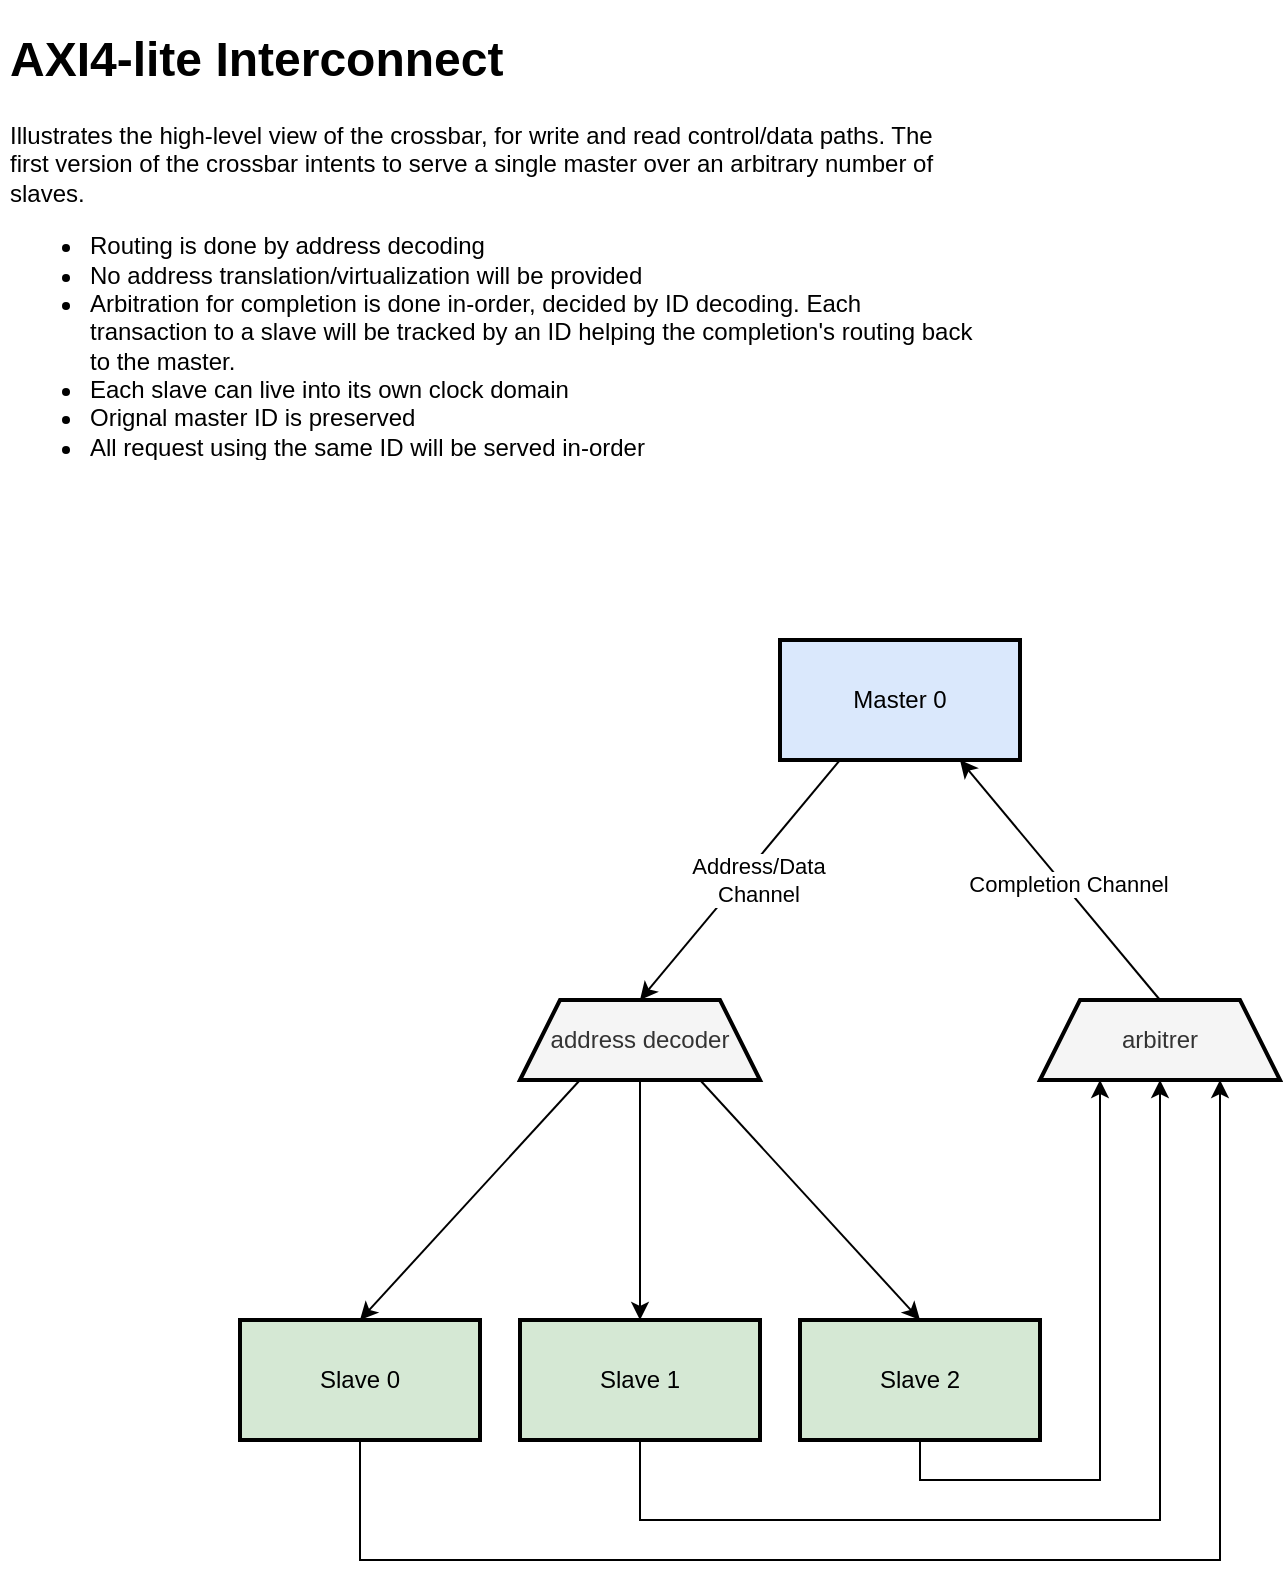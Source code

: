 <mxfile version="15.4.0" type="device" pages="2"><diagram id="7nGIjB0EWu-Bsigh1ncI" name="single-master"><mxGraphModel dx="1933" dy="997" grid="1" gridSize="10" guides="1" tooltips="1" connect="1" arrows="1" fold="1" page="1" pageScale="1" pageWidth="827" pageHeight="1169" math="0" shadow="0"><root><mxCell id="12hdsaZ7i0E3eIuqbLmj-0"/><mxCell id="12hdsaZ7i0E3eIuqbLmj-1" parent="12hdsaZ7i0E3eIuqbLmj-0"/><mxCell id="12hdsaZ7i0E3eIuqbLmj-9" style="rounded=0;orthogonalLoop=1;jettySize=auto;html=1;exitX=0.25;exitY=1;exitDx=0;exitDy=0;entryX=0.5;entryY=0;entryDx=0;entryDy=0;" parent="12hdsaZ7i0E3eIuqbLmj-1" source="12hdsaZ7i0E3eIuqbLmj-2" target="12hdsaZ7i0E3eIuqbLmj-7" edge="1"><mxGeometry relative="1" as="geometry"/></mxCell><mxCell id="12hdsaZ7i0E3eIuqbLmj-18" value="Address/Data &lt;br&gt;Channel" style="edgeLabel;html=1;align=center;verticalAlign=middle;resizable=0;points=[];" parent="12hdsaZ7i0E3eIuqbLmj-9" vertex="1" connectable="0"><mxGeometry x="-0.14" y="-1" relative="1" as="geometry"><mxPoint x="2" y="9" as="offset"/></mxGeometry></mxCell><mxCell id="12hdsaZ7i0E3eIuqbLmj-2" value="Master 0" style="rounded=0;whiteSpace=wrap;html=1;fillColor=#dae8fc;strokeWidth=2;" parent="12hdsaZ7i0E3eIuqbLmj-1" vertex="1"><mxGeometry x="110" y="350" width="120" height="60" as="geometry"/></mxCell><mxCell id="12hdsaZ7i0E3eIuqbLmj-17" style="edgeStyle=orthogonalEdgeStyle;rounded=0;orthogonalLoop=1;jettySize=auto;html=1;exitX=0.5;exitY=1;exitDx=0;exitDy=0;entryX=0.75;entryY=1;entryDx=0;entryDy=0;" parent="12hdsaZ7i0E3eIuqbLmj-1" source="12hdsaZ7i0E3eIuqbLmj-3" target="12hdsaZ7i0E3eIuqbLmj-8" edge="1"><mxGeometry relative="1" as="geometry"><Array as="points"><mxPoint x="-100" y="810"/><mxPoint x="330" y="810"/></Array></mxGeometry></mxCell><mxCell id="12hdsaZ7i0E3eIuqbLmj-3" value="Slave 0" style="rounded=0;whiteSpace=wrap;html=1;fillColor=#d5e8d4;strokeWidth=2;" parent="12hdsaZ7i0E3eIuqbLmj-1" vertex="1"><mxGeometry x="-160" y="690" width="120" height="60" as="geometry"/></mxCell><mxCell id="12hdsaZ7i0E3eIuqbLmj-16" style="edgeStyle=orthogonalEdgeStyle;rounded=0;orthogonalLoop=1;jettySize=auto;html=1;exitX=0.5;exitY=1;exitDx=0;exitDy=0;entryX=0.5;entryY=1;entryDx=0;entryDy=0;" parent="12hdsaZ7i0E3eIuqbLmj-1" source="12hdsaZ7i0E3eIuqbLmj-4" target="12hdsaZ7i0E3eIuqbLmj-8" edge="1"><mxGeometry relative="1" as="geometry"><Array as="points"><mxPoint x="40" y="790"/><mxPoint x="300" y="790"/></Array></mxGeometry></mxCell><mxCell id="12hdsaZ7i0E3eIuqbLmj-4" value="Slave 1" style="rounded=0;whiteSpace=wrap;html=1;fillColor=#d5e8d4;strokeWidth=2;" parent="12hdsaZ7i0E3eIuqbLmj-1" vertex="1"><mxGeometry x="-20" y="690" width="120" height="60" as="geometry"/></mxCell><mxCell id="12hdsaZ7i0E3eIuqbLmj-15" style="edgeStyle=orthogonalEdgeStyle;rounded=0;orthogonalLoop=1;jettySize=auto;html=1;exitX=0.5;exitY=1;exitDx=0;exitDy=0;entryX=0.25;entryY=1;entryDx=0;entryDy=0;" parent="12hdsaZ7i0E3eIuqbLmj-1" source="12hdsaZ7i0E3eIuqbLmj-5" target="12hdsaZ7i0E3eIuqbLmj-8" edge="1"><mxGeometry relative="1" as="geometry"/></mxCell><mxCell id="12hdsaZ7i0E3eIuqbLmj-5" value="Slave 2" style="rounded=0;whiteSpace=wrap;html=1;fillColor=#d5e8d4;strokeWidth=2;" parent="12hdsaZ7i0E3eIuqbLmj-1" vertex="1"><mxGeometry x="120" y="690" width="120" height="60" as="geometry"/></mxCell><mxCell id="12hdsaZ7i0E3eIuqbLmj-10" style="rounded=0;orthogonalLoop=1;jettySize=auto;html=1;exitX=0.25;exitY=1;exitDx=0;exitDy=0;entryX=0.5;entryY=0;entryDx=0;entryDy=0;entryPerimeter=0;" parent="12hdsaZ7i0E3eIuqbLmj-1" source="12hdsaZ7i0E3eIuqbLmj-7" target="12hdsaZ7i0E3eIuqbLmj-3" edge="1"><mxGeometry relative="1" as="geometry"/></mxCell><mxCell id="12hdsaZ7i0E3eIuqbLmj-11" style="rounded=0;orthogonalLoop=1;jettySize=auto;html=1;exitX=0.5;exitY=1;exitDx=0;exitDy=0;" parent="12hdsaZ7i0E3eIuqbLmj-1" source="12hdsaZ7i0E3eIuqbLmj-7" target="12hdsaZ7i0E3eIuqbLmj-4" edge="1"><mxGeometry relative="1" as="geometry"/></mxCell><mxCell id="12hdsaZ7i0E3eIuqbLmj-12" style="rounded=0;orthogonalLoop=1;jettySize=auto;html=1;exitX=0.75;exitY=1;exitDx=0;exitDy=0;entryX=0.5;entryY=0;entryDx=0;entryDy=0;" parent="12hdsaZ7i0E3eIuqbLmj-1" source="12hdsaZ7i0E3eIuqbLmj-7" target="12hdsaZ7i0E3eIuqbLmj-5" edge="1"><mxGeometry relative="1" as="geometry"/></mxCell><mxCell id="12hdsaZ7i0E3eIuqbLmj-7" value="address decoder" style="shape=trapezoid;perimeter=trapezoidPerimeter;whiteSpace=wrap;html=1;fixedSize=1;fillColor=#f5f5f5;fontColor=#333333;strokeWidth=2;" parent="12hdsaZ7i0E3eIuqbLmj-1" vertex="1"><mxGeometry x="-20" y="530" width="120" height="40" as="geometry"/></mxCell><mxCell id="12hdsaZ7i0E3eIuqbLmj-14" style="edgeStyle=none;rounded=0;orthogonalLoop=1;jettySize=auto;html=1;exitX=0.5;exitY=0;exitDx=0;exitDy=0;entryX=0.75;entryY=1;entryDx=0;entryDy=0;" parent="12hdsaZ7i0E3eIuqbLmj-1" source="12hdsaZ7i0E3eIuqbLmj-8" target="12hdsaZ7i0E3eIuqbLmj-2" edge="1"><mxGeometry relative="1" as="geometry"/></mxCell><mxCell id="12hdsaZ7i0E3eIuqbLmj-19" value="Completion Channel" style="edgeLabel;html=1;align=center;verticalAlign=middle;resizable=0;points=[];" parent="12hdsaZ7i0E3eIuqbLmj-14" vertex="1" connectable="0"><mxGeometry x="-0.051" y="-1" relative="1" as="geometry"><mxPoint y="-1" as="offset"/></mxGeometry></mxCell><mxCell id="12hdsaZ7i0E3eIuqbLmj-8" value="arbitrer" style="shape=trapezoid;perimeter=trapezoidPerimeter;whiteSpace=wrap;html=1;fixedSize=1;fillColor=#f5f5f5;fontColor=#333333;strokeWidth=2;" parent="12hdsaZ7i0E3eIuqbLmj-1" vertex="1"><mxGeometry x="240" y="530" width="120" height="40" as="geometry"/></mxCell><mxCell id="12hdsaZ7i0E3eIuqbLmj-21" value="&lt;h1&gt;AXI4-lite Interconnect&lt;/h1&gt;&lt;p&gt;Illustrates the high-level view of the crossbar, for write and read control/data paths. The first version of the crossbar intents to serve a single master over an arbitrary number of slaves.&amp;nbsp;&lt;/p&gt;&lt;p&gt;&lt;/p&gt;&lt;ul&gt;&lt;li&gt;Routing is done by address decoding&lt;/li&gt;&lt;li&gt;No address translation/virtualization will be provided&lt;/li&gt;&lt;li&gt;Arbitration for completion is done in-order, decided by ID decoding. Each transaction to a slave will be tracked by an ID helping the completion's routing back to the master.&lt;/li&gt;&lt;li&gt;Each slave can live into its own clock domain&lt;/li&gt;&lt;li&gt;Orignal master ID is preserved&lt;/li&gt;&lt;li&gt;All request using the same ID will be served in-order&lt;/li&gt;&lt;/ul&gt;&lt;p&gt;&lt;/p&gt;" style="text;html=1;strokeColor=none;fillColor=none;spacing=5;spacingTop=-20;whiteSpace=wrap;overflow=hidden;rounded=0;" parent="12hdsaZ7i0E3eIuqbLmj-1" vertex="1"><mxGeometry x="-280" y="40" width="490" height="220" as="geometry"/></mxCell></root></mxGraphModel></diagram><diagram name="multi-master" id="rxzsA_c0bi4h56rs-C4Q"><mxGraphModel dx="2760" dy="997" grid="1" gridSize="10" guides="1" tooltips="1" connect="1" arrows="1" fold="1" page="1" pageScale="1" pageWidth="827" pageHeight="1169" math="0" shadow="0"><root><mxCell id="waq7gphTk6GVuTLusgGI-0"/><mxCell id="waq7gphTk6GVuTLusgGI-1" parent="waq7gphTk6GVuTLusgGI-0"/><mxCell id="vaS7AcHVGXmuyjr8ELTZ-147" value="" style="rounded=0;whiteSpace=wrap;html=1;strokeColor=#000000;strokeWidth=2;fillColor=#FFFFFF;labelBorderColor=#000000;" vertex="1" parent="waq7gphTk6GVuTLusgGI-1"><mxGeometry x="-200" y="740" width="540" height="680" as="geometry"/></mxCell><mxCell id="vaS7AcHVGXmuyjr8ELTZ-146" value="" style="rounded=0;whiteSpace=wrap;html=1;strokeColor=#000000;strokeWidth=2;fillColor=#FFFFFF;labelBorderColor=#000000;" vertex="1" parent="waq7gphTk6GVuTLusgGI-1"><mxGeometry x="730" y="740" width="540" height="680" as="geometry"/></mxCell><mxCell id="vaS7AcHVGXmuyjr8ELTZ-39" value="" style="rounded=0;whiteSpace=wrap;html=1;strokeWidth=2;" vertex="1" parent="waq7gphTk6GVuTLusgGI-1"><mxGeometry x="1560" y="1260" width="840" height="100" as="geometry"/></mxCell><mxCell id="vaS7AcHVGXmuyjr8ELTZ-30" value="" style="rounded=0;whiteSpace=wrap;html=1;strokeWidth=2;" vertex="1" parent="waq7gphTk6GVuTLusgGI-1"><mxGeometry x="1560" y="960" width="840" height="100" as="geometry"/></mxCell><mxCell id="vj7_G3pvSCTjh4iv0IFf-54" style="edgeStyle=none;rounded=0;orthogonalLoop=1;jettySize=auto;html=1;exitX=0.5;exitY=1;exitDx=0;exitDy=0;fontSize=10;entryX=0.5;entryY=0;entryDx=0;entryDy=0;" parent="waq7gphTk6GVuTLusgGI-1" source="vj7_G3pvSCTjh4iv0IFf-55" target="vj7_G3pvSCTjh4iv0IFf-53" edge="1"><mxGeometry relative="1" as="geometry"><mxPoint x="760.241" y="1680" as="sourcePoint"/></mxGeometry></mxCell><mxCell id="vj7_G3pvSCTjh4iv0IFf-53" value="" style="rounded=0;whiteSpace=wrap;html=1;fontSize=10;strokeColor=#000000;strokeWidth=2;fillColor=#ffffff;align=center;verticalAlign=middle;" parent="waq7gphTk6GVuTLusgGI-1" vertex="1"><mxGeometry x="560" y="1760" width="400" height="200" as="geometry"/></mxCell><mxCell id="vj7_G3pvSCTjh4iv0IFf-40" value="&lt;span style=&quot;color: rgb(0 , 0 , 0) ; font-family: &amp;#34;helvetica&amp;#34; ; font-size: 10px ; font-weight: 400 ; letter-spacing: normal ; text-align: center ; text-indent: 0px ; text-transform: none ; word-spacing: 0px ; background-color: rgb(248 , 249 , 250) ; display: inline ; float: none&quot;&gt;Master&lt;br style=&quot;font-size: 10px&quot;&gt;Interface 0&lt;/span&gt;" style="text;whiteSpace=wrap;html=1;fontStyle=2;fillColor=#ffffff;strokeColor=#000000;strokeWidth=2;fontSize=10;verticalAlign=bottom;" parent="waq7gphTk6GVuTLusgGI-1" vertex="1"><mxGeometry x="750" y="1230" width="200" height="170" as="geometry"/></mxCell><mxCell id="vj7_G3pvSCTjh4iv0IFf-39" value="&lt;span style=&quot;color: rgb(0 , 0 , 0) ; font-family: &amp;#34;helvetica&amp;#34; ; font-size: 10px ; font-weight: 400 ; letter-spacing: normal ; text-align: center ; text-indent: 0px ; text-transform: none ; word-spacing: 0px ; background-color: rgb(248 , 249 , 250) ; display: inline ; float: none&quot;&gt;Master&lt;br style=&quot;font-size: 10px&quot;&gt;Interface 1&lt;/span&gt;" style="text;whiteSpace=wrap;html=1;fontStyle=2;fillColor=#ffffff;strokeColor=#000000;strokeWidth=2;fontSize=10;verticalAlign=bottom;" parent="waq7gphTk6GVuTLusgGI-1" vertex="1"><mxGeometry x="1050" y="1230" width="200" height="170" as="geometry"/></mxCell><mxCell id="vj7_G3pvSCTjh4iv0IFf-35" value="&lt;div style=&quot;text-align: center; font-size: 10px;&quot;&gt;&lt;span style=&quot;font-size: 10px;&quot;&gt;&lt;font face=&quot;helvetica&quot; style=&quot;font-size: 10px;&quot;&gt;Interconnect&lt;/font&gt;&lt;/span&gt;&lt;/div&gt;" style="text;whiteSpace=wrap;html=1;fontStyle=2;fillColor=#ffffff;strokeColor=#000000;strokeWidth=2;fontSize=10;" parent="waq7gphTk6GVuTLusgGI-1" vertex="1"><mxGeometry x="750" y="980" width="500" height="220" as="geometry"/></mxCell><mxCell id="vj7_G3pvSCTjh4iv0IFf-33" value="&lt;span style=&quot;color: rgb(0 , 0 , 0) ; font-family: &amp;#34;helvetica&amp;#34; ; font-size: 10px ; font-weight: 400 ; letter-spacing: normal ; text-align: center ; text-indent: 0px ; text-transform: none ; word-spacing: 0px ; background-color: rgb(248 , 249 , 250) ; display: inline ; float: none&quot;&gt;Slave&lt;br style=&quot;font-size: 10px&quot;&gt;Interface 0&lt;/span&gt;" style="text;whiteSpace=wrap;html=1;fontStyle=2;fillColor=#ffffff;strokeColor=#000000;strokeWidth=2;fontSize=10;" parent="waq7gphTk6GVuTLusgGI-1" vertex="1"><mxGeometry x="750" y="760" width="200" height="190" as="geometry"/></mxCell><mxCell id="vj7_G3pvSCTjh4iv0IFf-34" style="edgeStyle=none;rounded=0;orthogonalLoop=1;jettySize=auto;html=1;fontSize=10;entryX=0.5;entryY=1;entryDx=0;entryDy=0;" parent="waq7gphTk6GVuTLusgGI-1" source="waq7gphTk6GVuTLusgGI-62" target="vj7_G3pvSCTjh4iv0IFf-48" edge="1"><mxGeometry relative="1" as="geometry"><mxPoint x="850" y="720" as="targetPoint"/></mxGeometry></mxCell><mxCell id="vj7_G3pvSCTjh4iv0IFf-32" value="&lt;span style=&quot;color: rgb(0 , 0 , 0) ; font-family: &amp;#34;helvetica&amp;#34; ; font-size: 10px ; font-weight: 400 ; letter-spacing: normal ; text-align: center ; text-indent: 0px ; text-transform: none ; word-spacing: 0px ; background-color: rgb(248 , 249 , 250) ; display: inline ; float: none&quot;&gt;Slave&lt;br style=&quot;font-size: 10px&quot;&gt;Interface 1&lt;/span&gt;" style="text;whiteSpace=wrap;html=1;fontStyle=2;fillColor=#ffffff;strokeColor=#000000;strokeWidth=2;fontSize=10;" parent="waq7gphTk6GVuTLusgGI-1" vertex="1"><mxGeometry x="1050" y="760" width="200" height="190" as="geometry"/></mxCell><mxCell id="vj7_G3pvSCTjh4iv0IFf-31" value="&lt;span style=&quot;color: rgb(0 , 0 , 0) ; font-family: &amp;#34;helvetica&amp;#34; ; font-size: 10px ; font-weight: 400 ; letter-spacing: normal ; text-align: center ; text-indent: 0px ; text-transform: none ; word-spacing: 0px ; background-color: rgb(248 , 249 , 250) ; display: inline ; float: none&quot;&gt;Master&lt;br style=&quot;font-size: 10px&quot;&gt;Interface 1&lt;/span&gt;" style="text;whiteSpace=wrap;html=1;fontStyle=2;fillColor=#ffffff;strokeColor=#000000;strokeWidth=2;fontSize=10;verticalAlign=bottom;" parent="waq7gphTk6GVuTLusgGI-1" vertex="1"><mxGeometry x="140" y="1230" width="180" height="170" as="geometry"/></mxCell><mxCell id="vj7_G3pvSCTjh4iv0IFf-30" value="&lt;span style=&quot;color: rgb(0 , 0 , 0) ; font-family: &amp;#34;helvetica&amp;#34; ; font-size: 10px ; font-weight: 400 ; letter-spacing: normal ; text-align: center ; text-indent: 0px ; text-transform: none ; word-spacing: 0px ; background-color: rgb(248 , 249 , 250) ; display: inline ; float: none&quot;&gt;Master&lt;br style=&quot;font-size: 10px&quot;&gt;Interface 0&lt;/span&gt;" style="text;whiteSpace=wrap;html=1;fontStyle=2;fillColor=#ffffff;strokeColor=#000000;strokeWidth=2;fontSize=10;verticalAlign=bottom;" parent="waq7gphTk6GVuTLusgGI-1" vertex="1"><mxGeometry x="-180" y="1230" width="180" height="170" as="geometry"/></mxCell><mxCell id="vj7_G3pvSCTjh4iv0IFf-29" value="&lt;div style=&quot;text-align: center; font-size: 10px;&quot;&gt;&lt;span style=&quot;font-size: 10px;&quot;&gt;&lt;font face=&quot;helvetica&quot; style=&quot;font-size: 10px;&quot;&gt;Interconnect&lt;/font&gt;&lt;/span&gt;&lt;/div&gt;" style="text;whiteSpace=wrap;html=1;fontStyle=2;fillColor=#ffffff;strokeColor=#000000;strokeWidth=2;fontSize=10;" parent="waq7gphTk6GVuTLusgGI-1" vertex="1"><mxGeometry x="-180" y="980" width="500" height="220" as="geometry"/></mxCell><mxCell id="vj7_G3pvSCTjh4iv0IFf-13" value="&lt;span style=&quot;color: rgb(0 , 0 , 0) ; font-family: &amp;#34;helvetica&amp;#34; ; font-size: 10px ; font-weight: 400 ; letter-spacing: normal ; text-align: center ; text-indent: 0px ; text-transform: none ; word-spacing: 0px ; background-color: rgb(248 , 249 , 250) ; display: inline ; float: none&quot;&gt;Slave&lt;br&gt;Interface 1&lt;/span&gt;" style="text;whiteSpace=wrap;html=1;fontStyle=2;fillColor=#ffffff;strokeColor=#000000;strokeWidth=2;fontSize=10;" parent="waq7gphTk6GVuTLusgGI-1" vertex="1"><mxGeometry x="135" y="760" width="190" height="190" as="geometry"/></mxCell><mxCell id="vj7_G3pvSCTjh4iv0IFf-12" value="&lt;span style=&quot;color: rgb(0 , 0 , 0) ; font-family: &amp;#34;helvetica&amp;#34; ; font-size: 10px ; font-weight: 400 ; letter-spacing: normal ; text-align: center ; text-indent: 0px ; text-transform: none ; word-spacing: 0px ; background-color: rgb(248 , 249 , 250) ; display: inline ; float: none&quot;&gt;Slave&lt;br style=&quot;font-size: 10px&quot;&gt;Interface 0&lt;/span&gt;" style="text;whiteSpace=wrap;html=1;fontStyle=2;fillColor=#ffffff;strokeColor=#000000;strokeWidth=2;fontSize=10;" parent="waq7gphTk6GVuTLusgGI-1" vertex="1"><mxGeometry x="-180" y="760" width="180" height="190" as="geometry"/></mxCell><mxCell id="waq7gphTk6GVuTLusgGI-19" style="rounded=0;orthogonalLoop=1;jettySize=auto;html=1;exitX=0.5;exitY=1;exitDx=0;exitDy=0;entryX=0.5;entryY=0;entryDx=0;entryDy=0;" parent="waq7gphTk6GVuTLusgGI-1" source="waq7gphTk6GVuTLusgGI-21" target="waq7gphTk6GVuTLusgGI-59" edge="1"><mxGeometry relative="1" as="geometry"><mxPoint x="-90" y="890" as="targetPoint"/></mxGeometry></mxCell><mxCell id="vj7_G3pvSCTjh4iv0IFf-3" style="edgeStyle=none;rounded=0;orthogonalLoop=1;jettySize=auto;html=1;entryX=0.5;entryY=0;entryDx=0;entryDy=0;exitX=0.5;exitY=1;exitDx=0;exitDy=0;" parent="waq7gphTk6GVuTLusgGI-1" source="vj7_G3pvSCTjh4iv0IFf-41" target="waq7gphTk6GVuTLusgGI-21" edge="1"><mxGeometry relative="1" as="geometry"><mxPoint x="-80" y="700" as="sourcePoint"/></mxGeometry></mxCell><mxCell id="waq7gphTk6GVuTLusgGI-21" value="CDC" style="rounded=0;whiteSpace=wrap;html=1;fillColor=#dae8fc;strokeWidth=2;" parent="waq7gphTk6GVuTLusgGI-1" vertex="1"><mxGeometry x="-160" y="800" width="140" height="40" as="geometry"/></mxCell><mxCell id="vj7_G3pvSCTjh4iv0IFf-21" style="edgeStyle=none;rounded=0;orthogonalLoop=1;jettySize=auto;html=1;exitX=0.5;exitY=0;exitDx=0;exitDy=0;" parent="waq7gphTk6GVuTLusgGI-1" source="waq7gphTk6GVuTLusgGI-28" target="vj7_G3pvSCTjh4iv0IFf-61" edge="1"><mxGeometry relative="1" as="geometry"><mxPoint x="-90" y="1270" as="targetPoint"/></mxGeometry></mxCell><mxCell id="waq7gphTk6GVuTLusgGI-28" value="arbitrer / switch" style="shape=trapezoid;perimeter=trapezoidPerimeter;whiteSpace=wrap;html=1;fixedSize=1;fontColor=#333333;strokeWidth=2;direction=west;fillColor=#DBF4FF;" parent="waq7gphTk6GVuTLusgGI-1" vertex="1"><mxGeometry x="-150" y="1139" width="120" height="40" as="geometry"/></mxCell><mxCell id="vj7_G3pvSCTjh4iv0IFf-23" style="edgeStyle=none;rounded=0;orthogonalLoop=1;jettySize=auto;html=1;exitX=0.5;exitY=0;exitDx=0;exitDy=0;entryX=0.5;entryY=0;entryDx=0;entryDy=0;" parent="waq7gphTk6GVuTLusgGI-1" source="waq7gphTk6GVuTLusgGI-30" target="vj7_G3pvSCTjh4iv0IFf-62" edge="1"><mxGeometry relative="1" as="geometry"><mxPoint x="221.25" y="1270" as="targetPoint"/></mxGeometry></mxCell><mxCell id="waq7gphTk6GVuTLusgGI-30" value="&lt;span&gt;arbitrer / switch&lt;/span&gt;" style="shape=trapezoid;perimeter=trapezoidPerimeter;whiteSpace=wrap;html=1;fixedSize=1;fontColor=#333333;strokeWidth=2;direction=west;fillColor=#DBF4FF;" parent="waq7gphTk6GVuTLusgGI-1" vertex="1"><mxGeometry x="170" y="1140" width="120" height="40" as="geometry"/></mxCell><mxCell id="waq7gphTk6GVuTLusgGI-31" style="rounded=0;orthogonalLoop=1;jettySize=auto;html=1;exitX=0.25;exitY=1;exitDx=0;exitDy=0;entryX=0.75;entryY=1;entryDx=0;entryDy=0;" parent="waq7gphTk6GVuTLusgGI-1" source="waq7gphTk6GVuTLusgGI-37" target="waq7gphTk6GVuTLusgGI-28" edge="1"><mxGeometry relative="1" as="geometry"><mxPoint x="-310" y="1000" as="sourcePoint"/></mxGeometry></mxCell><mxCell id="waq7gphTk6GVuTLusgGI-33" style="edgeStyle=none;rounded=0;orthogonalLoop=1;jettySize=auto;html=1;exitX=0.75;exitY=1;exitDx=0;exitDy=0;entryX=0.75;entryY=1;entryDx=0;entryDy=0;" parent="waq7gphTk6GVuTLusgGI-1" source="waq7gphTk6GVuTLusgGI-37" target="waq7gphTk6GVuTLusgGI-30" edge="1"><mxGeometry relative="1" as="geometry"><mxPoint x="-240" y="1000" as="sourcePoint"/></mxGeometry></mxCell><mxCell id="waq7gphTk6GVuTLusgGI-34" style="rounded=0;orthogonalLoop=1;jettySize=auto;html=1;exitX=0.5;exitY=1;exitDx=0;exitDy=0;entryX=0.5;entryY=0;entryDx=0;entryDy=0;" parent="waq7gphTk6GVuTLusgGI-1" source="waq7gphTk6GVuTLusgGI-36" target="waq7gphTk6GVuTLusgGI-61" edge="1"><mxGeometry relative="1" as="geometry"><mxPoint x="226.25" y="880" as="targetPoint"/></mxGeometry></mxCell><mxCell id="vj7_G3pvSCTjh4iv0IFf-4" style="edgeStyle=none;rounded=0;orthogonalLoop=1;jettySize=auto;html=1;entryX=0.5;entryY=0;entryDx=0;entryDy=0;exitX=0.5;exitY=1;exitDx=0;exitDy=0;" parent="waq7gphTk6GVuTLusgGI-1" source="vj7_G3pvSCTjh4iv0IFf-42" target="waq7gphTk6GVuTLusgGI-36" edge="1"><mxGeometry relative="1" as="geometry"><mxPoint x="226.25" y="700" as="sourcePoint"/></mxGeometry></mxCell><mxCell id="waq7gphTk6GVuTLusgGI-36" value="CDC" style="rounded=0;whiteSpace=wrap;html=1;fillColor=#dae8fc;strokeWidth=2;" parent="waq7gphTk6GVuTLusgGI-1" vertex="1"><mxGeometry x="160" y="800" width="140" height="40" as="geometry"/></mxCell><mxCell id="waq7gphTk6GVuTLusgGI-37" value="router" style="whiteSpace=wrap;html=1;strokeWidth=2;fillColor=#e1d5e7;" parent="waq7gphTk6GVuTLusgGI-1" vertex="1"><mxGeometry x="-150" y="1020" width="120" height="40" as="geometry"/></mxCell><mxCell id="waq7gphTk6GVuTLusgGI-38" style="edgeStyle=none;rounded=0;orthogonalLoop=1;jettySize=auto;html=1;exitX=0.25;exitY=1;exitDx=0;exitDy=0;entryX=0.25;entryY=1;entryDx=0;entryDy=0;" parent="waq7gphTk6GVuTLusgGI-1" source="waq7gphTk6GVuTLusgGI-41" target="waq7gphTk6GVuTLusgGI-28" edge="1"><mxGeometry relative="1" as="geometry"/></mxCell><mxCell id="waq7gphTk6GVuTLusgGI-40" style="edgeStyle=none;rounded=0;orthogonalLoop=1;jettySize=auto;html=1;exitX=0.75;exitY=1;exitDx=0;exitDy=0;entryX=0.25;entryY=1;entryDx=0;entryDy=0;" parent="waq7gphTk6GVuTLusgGI-1" source="waq7gphTk6GVuTLusgGI-41" target="waq7gphTk6GVuTLusgGI-30" edge="1"><mxGeometry relative="1" as="geometry"/></mxCell><mxCell id="waq7gphTk6GVuTLusgGI-41" value="router" style="whiteSpace=wrap;html=1;strokeWidth=2;fillColor=#e1d5e7;" parent="waq7gphTk6GVuTLusgGI-1" vertex="1"><mxGeometry x="170" y="1020" width="120" height="40" as="geometry"/></mxCell><mxCell id="waq7gphTk6GVuTLusgGI-42" style="edgeStyle=none;rounded=0;orthogonalLoop=1;jettySize=auto;html=1;exitX=0.5;exitY=0;exitDx=0;exitDy=0;entryX=0.5;entryY=1;entryDx=0;entryDy=0;" parent="waq7gphTk6GVuTLusgGI-1" source="waq7gphTk6GVuTLusgGI-43" target="waq7gphTk6GVuTLusgGI-66" edge="1"><mxGeometry relative="1" as="geometry"><mxPoint x="850" y="840" as="targetPoint"/></mxGeometry></mxCell><mxCell id="waq7gphTk6GVuTLusgGI-43" value="arbitrer + switch" style="shape=trapezoid;perimeter=trapezoidPerimeter;whiteSpace=wrap;html=1;fixedSize=1;fontColor=#000000;strokeWidth=2;fillColor=#e1d5e7;" parent="waq7gphTk6GVuTLusgGI-1" vertex="1"><mxGeometry x="790" y="1020" width="120" height="40" as="geometry"/></mxCell><mxCell id="waq7gphTk6GVuTLusgGI-44" style="edgeStyle=none;rounded=0;orthogonalLoop=1;jettySize=auto;html=1;exitX=0.25;exitY=0;exitDx=0;exitDy=0;entryX=0.25;entryY=1;entryDx=0;entryDy=0;" parent="waq7gphTk6GVuTLusgGI-1" source="waq7gphTk6GVuTLusgGI-46" target="waq7gphTk6GVuTLusgGI-43" edge="1"><mxGeometry relative="1" as="geometry"/></mxCell><mxCell id="waq7gphTk6GVuTLusgGI-45" style="edgeStyle=none;rounded=0;orthogonalLoop=1;jettySize=auto;html=1;exitX=0.75;exitY=0;exitDx=0;exitDy=0;entryX=0.25;entryY=1;entryDx=0;entryDy=0;" parent="waq7gphTk6GVuTLusgGI-1" source="waq7gphTk6GVuTLusgGI-46" target="waq7gphTk6GVuTLusgGI-54" edge="1"><mxGeometry relative="1" as="geometry"/></mxCell><mxCell id="vj7_G3pvSCTjh4iv0IFf-9" style="edgeStyle=none;rounded=0;orthogonalLoop=1;jettySize=auto;html=1;exitX=0.5;exitY=0;exitDx=0;exitDy=0;entryX=0.5;entryY=1;entryDx=0;entryDy=0;" parent="waq7gphTk6GVuTLusgGI-1" source="vj7_G3pvSCTjh4iv0IFf-27" target="vj7_G3pvSCTjh4iv0IFf-67" edge="1"><mxGeometry relative="1" as="geometry"><mxPoint x="850" y="1270" as="sourcePoint"/></mxGeometry></mxCell><mxCell id="waq7gphTk6GVuTLusgGI-46" value="router" style="whiteSpace=wrap;html=1;strokeWidth=2;fontColor=#333333;fillColor=#DBF4FF;" parent="waq7gphTk6GVuTLusgGI-1" vertex="1"><mxGeometry x="790" y="1129" width="120" height="40" as="geometry"/></mxCell><mxCell id="waq7gphTk6GVuTLusgGI-51" style="edgeStyle=none;rounded=0;orthogonalLoop=1;jettySize=auto;html=1;exitX=0.75;exitY=0;exitDx=0;exitDy=0;entryX=0.75;entryY=1;entryDx=0;entryDy=0;" parent="waq7gphTk6GVuTLusgGI-1" source="waq7gphTk6GVuTLusgGI-52" target="waq7gphTk6GVuTLusgGI-54" edge="1"><mxGeometry relative="1" as="geometry"/></mxCell><mxCell id="vj7_G3pvSCTjh4iv0IFf-11" style="edgeStyle=none;rounded=0;orthogonalLoop=1;jettySize=auto;html=1;exitX=0.5;exitY=0;exitDx=0;exitDy=0;entryX=0.5;entryY=1;entryDx=0;entryDy=0;" parent="waq7gphTk6GVuTLusgGI-1" source="vj7_G3pvSCTjh4iv0IFf-37" target="vj7_G3pvSCTjh4iv0IFf-70" edge="1"><mxGeometry relative="1" as="geometry"><mxPoint x="1150" y="1270" as="sourcePoint"/></mxGeometry></mxCell><mxCell id="vj7_G3pvSCTjh4iv0IFf-28" style="edgeStyle=none;rounded=0;orthogonalLoop=1;jettySize=auto;html=1;exitX=0.25;exitY=0;exitDx=0;exitDy=0;entryX=0.75;entryY=1;entryDx=0;entryDy=0;" parent="waq7gphTk6GVuTLusgGI-1" source="waq7gphTk6GVuTLusgGI-52" target="waq7gphTk6GVuTLusgGI-43" edge="1"><mxGeometry relative="1" as="geometry"/></mxCell><mxCell id="waq7gphTk6GVuTLusgGI-52" value="router" style="whiteSpace=wrap;html=1;fillColor=#DBF4FF;strokeWidth=2;fontColor=#333333;" parent="waq7gphTk6GVuTLusgGI-1" vertex="1"><mxGeometry x="1090" y="1129" width="120" height="40" as="geometry"/></mxCell><mxCell id="waq7gphTk6GVuTLusgGI-53" style="edgeStyle=none;rounded=0;orthogonalLoop=1;jettySize=auto;html=1;exitX=0.5;exitY=0;exitDx=0;exitDy=0;entryX=0.5;entryY=1;entryDx=0;entryDy=0;" parent="waq7gphTk6GVuTLusgGI-1" source="waq7gphTk6GVuTLusgGI-54" target="waq7gphTk6GVuTLusgGI-69" edge="1"><mxGeometry relative="1" as="geometry"><mxPoint x="1130" y="820" as="targetPoint"/></mxGeometry></mxCell><mxCell id="waq7gphTk6GVuTLusgGI-54" value="arbitrer + switch" style="shape=trapezoid;perimeter=trapezoidPerimeter;whiteSpace=wrap;html=1;fixedSize=1;fontColor=#000000;strokeWidth=2;fillColor=#e1d5e7;" parent="waq7gphTk6GVuTLusgGI-1" vertex="1"><mxGeometry x="1090" y="1020" width="120" height="40" as="geometry"/></mxCell><mxCell id="waq7gphTk6GVuTLusgGI-55" value="&lt;ul style=&quot;font-size: 10px;&quot;&gt;&lt;li style=&quot;font-size: 10px;&quot;&gt;For address and data channel, the control flow is decoded/multiplexed but address/sideband and data are always routed to the arbitrer/switch layer.&lt;/li&gt;&lt;li style=&quot;font-size: 10px;&quot;&gt;The arbitrer/switch routes with non-blocking round robin, attributing an ID to each transaction to help completion routing.&lt;/li&gt;&lt;/ul&gt;" style="text;html=1;strokeColor=none;fillColor=none;align=left;verticalAlign=middle;whiteSpace=wrap;rounded=0;fontSize=10;fontStyle=2" parent="waq7gphTk6GVuTLusgGI-1" vertex="1"><mxGeometry x="-450" y="980" width="220" height="200" as="geometry"/></mxCell><mxCell id="waq7gphTk6GVuTLusgGI-57" value="&lt;h1&gt;Features&lt;/h1&gt;&lt;p&gt;&lt;/p&gt;&lt;ul&gt;&lt;li&gt;Timeout support&lt;/li&gt;&lt;li&gt;Outstanding request support setup per interface&lt;/li&gt;&lt;li&gt;Contiguous STRB or partial STRB for first and last phase&lt;/li&gt;&lt;li&gt;AXI4 compliant&lt;/li&gt;&lt;li&gt;&lt;span&gt;Round-robin arbitration, priority configurable per interface&lt;/span&gt;&lt;br&gt;&lt;/li&gt;&lt;li&gt;CDC support per master slave&lt;/li&gt;&lt;li&gt;Routing with address decoding&lt;/li&gt;&lt;li&gt;Number of master and slave configurable&lt;/li&gt;&lt;li&gt;All interfaces share the same address / data width&lt;/li&gt;&lt;li&gt;USER signal support, optional but impact all interfaces&lt;/li&gt;&lt;li&gt;FULL, RESTRICTED and LITE mode for the crossbar infrastructure to save logic&lt;/li&gt;&lt;li&gt;Payload configurable per slave interface (AXI3 vs AXI4 vs AXI4-lite seamless support)&lt;/li&gt;&lt;li&gt;Arbitration can be configured by adjusting master priorities&lt;/li&gt;&lt;li&gt;Use pass-thru buffering stage to optimize both latency and interconnect avaibility&lt;/li&gt;&lt;li&gt;Pipeline stage configurable for input / output of the interconnect&lt;/li&gt;&lt;li&gt;Master/slave buffering configurable per interface&lt;/li&gt;&lt;/ul&gt;&lt;div&gt;&lt;br&gt;&lt;/div&gt;&lt;ul&gt;&lt;li&gt;&lt;span&gt;Can support traffic reordering in case of out-of-order completion&lt;/span&gt;&lt;/li&gt;&lt;li&gt;4KB boundary crossing check&lt;br&gt;&lt;/li&gt;&lt;/ul&gt;&lt;p&gt;&lt;/p&gt;" style="text;html=1;strokeColor=none;fillColor=none;spacing=5;spacingTop=-20;whiteSpace=wrap;overflow=hidden;rounded=0;align=left;" parent="waq7gphTk6GVuTLusgGI-1" vertex="1"><mxGeometry x="-900" y="410" width="550" height="410" as="geometry"/></mxCell><mxCell id="waq7gphTk6GVuTLusgGI-58" style="edgeStyle=none;rounded=0;orthogonalLoop=1;jettySize=auto;html=1;exitX=0.5;exitY=1;exitDx=0;exitDy=0;entryX=0.5;entryY=0;entryDx=0;entryDy=0;" parent="waq7gphTk6GVuTLusgGI-1" source="waq7gphTk6GVuTLusgGI-59" target="waq7gphTk6GVuTLusgGI-37" edge="1"><mxGeometry relative="1" as="geometry"/></mxCell><mxCell id="waq7gphTk6GVuTLusgGI-59" value="buffering" style="whiteSpace=wrap;html=1;strokeColor=#000000;strokeWidth=2;fontColor=#333333;fillColor=#f5f5f5;" parent="waq7gphTk6GVuTLusgGI-1" vertex="1"><mxGeometry x="-160" y="880" width="140" height="40" as="geometry"/></mxCell><mxCell id="waq7gphTk6GVuTLusgGI-60" style="edgeStyle=none;rounded=0;orthogonalLoop=1;jettySize=auto;html=1;exitX=0.5;exitY=1;exitDx=0;exitDy=0;entryX=0.5;entryY=0;entryDx=0;entryDy=0;" parent="waq7gphTk6GVuTLusgGI-1" source="waq7gphTk6GVuTLusgGI-61" target="waq7gphTk6GVuTLusgGI-41" edge="1"><mxGeometry relative="1" as="geometry"/></mxCell><mxCell id="waq7gphTk6GVuTLusgGI-61" value="buffering" style="whiteSpace=wrap;html=1;strokeColor=#000000;strokeWidth=2;fontColor=#333333;fillColor=#f5f5f5;" parent="waq7gphTk6GVuTLusgGI-1" vertex="1"><mxGeometry x="160" y="880" width="140" height="40" as="geometry"/></mxCell><mxCell id="waq7gphTk6GVuTLusgGI-62" value="CDC" style="rounded=0;whiteSpace=wrap;html=1;fillColor=#dae8fc;strokeWidth=2;" parent="waq7gphTk6GVuTLusgGI-1" vertex="1"><mxGeometry x="780" y="800" width="140" height="40" as="geometry"/></mxCell><mxCell id="vj7_G3pvSCTjh4iv0IFf-8" style="edgeStyle=none;rounded=0;orthogonalLoop=1;jettySize=auto;html=1;exitX=0.5;exitY=0;exitDx=0;exitDy=0;entryX=0.5;entryY=1;entryDx=0;entryDy=0;" parent="waq7gphTk6GVuTLusgGI-1" source="waq7gphTk6GVuTLusgGI-63" target="vj7_G3pvSCTjh4iv0IFf-47" edge="1"><mxGeometry relative="1" as="geometry"><mxPoint x="1150" y="720" as="targetPoint"/></mxGeometry></mxCell><mxCell id="waq7gphTk6GVuTLusgGI-63" value="CDC" style="rounded=0;whiteSpace=wrap;html=1;fillColor=#dae8fc;strokeWidth=2;" parent="waq7gphTk6GVuTLusgGI-1" vertex="1"><mxGeometry x="1080" y="800" width="140" height="40" as="geometry"/></mxCell><mxCell id="waq7gphTk6GVuTLusgGI-64" style="edgeStyle=none;rounded=0;orthogonalLoop=1;jettySize=auto;html=1;exitX=0.5;exitY=0;exitDx=0;exitDy=0;entryX=0.5;entryY=1;entryDx=0;entryDy=0;" parent="waq7gphTk6GVuTLusgGI-1" source="waq7gphTk6GVuTLusgGI-66" target="waq7gphTk6GVuTLusgGI-62" edge="1"><mxGeometry relative="1" as="geometry"/></mxCell><mxCell id="waq7gphTk6GVuTLusgGI-66" value="buffering" style="whiteSpace=wrap;html=1;strokeColor=#000000;strokeWidth=2;fontColor=#333333;fillColor=#f5f5f5;" parent="waq7gphTk6GVuTLusgGI-1" vertex="1"><mxGeometry x="780" y="880" width="140" height="40" as="geometry"/></mxCell><mxCell id="waq7gphTk6GVuTLusgGI-67" style="edgeStyle=none;rounded=0;orthogonalLoop=1;jettySize=auto;html=1;exitX=0.5;exitY=0;exitDx=0;exitDy=0;entryX=0.5;entryY=1;entryDx=0;entryDy=0;" parent="waq7gphTk6GVuTLusgGI-1" source="waq7gphTk6GVuTLusgGI-69" target="waq7gphTk6GVuTLusgGI-63" edge="1"><mxGeometry relative="1" as="geometry"/></mxCell><mxCell id="waq7gphTk6GVuTLusgGI-69" value="buffering" style="whiteSpace=wrap;html=1;strokeColor=#000000;strokeWidth=2;fontColor=#333333;fillColor=#f5f5f5;" parent="waq7gphTk6GVuTLusgGI-1" vertex="1"><mxGeometry x="1080" y="880" width="140" height="40" as="geometry"/></mxCell><mxCell id="vj7_G3pvSCTjh4iv0IFf-26" style="edgeStyle=none;rounded=0;orthogonalLoop=1;jettySize=auto;html=1;exitX=0.5;exitY=1;exitDx=0;exitDy=0;entryX=0.5;entryY=0;entryDx=0;entryDy=0;" parent="waq7gphTk6GVuTLusgGI-1" source="vj7_G3pvSCTjh4iv0IFf-14" target="vj7_G3pvSCTjh4iv0IFf-43" edge="1"><mxGeometry relative="1" as="geometry"><mxPoint x="-86.25" y="1435" as="targetPoint"/></mxGeometry></mxCell><mxCell id="vj7_G3pvSCTjh4iv0IFf-14" value="CDC" style="rounded=0;whiteSpace=wrap;html=1;fillColor=#dae8fc;strokeWidth=2;" parent="waq7gphTk6GVuTLusgGI-1" vertex="1"><mxGeometry x="-145" y="1327.5" width="110" height="40" as="geometry"/></mxCell><mxCell id="vj7_G3pvSCTjh4iv0IFf-25" style="edgeStyle=none;rounded=0;orthogonalLoop=1;jettySize=auto;html=1;exitX=0.5;exitY=1;exitDx=0;exitDy=0;entryX=0.5;entryY=0;entryDx=0;entryDy=0;" parent="waq7gphTk6GVuTLusgGI-1" source="vj7_G3pvSCTjh4iv0IFf-16" target="vj7_G3pvSCTjh4iv0IFf-44" edge="1"><mxGeometry relative="1" as="geometry"><mxPoint x="228.75" y="1435" as="targetPoint"/></mxGeometry></mxCell><mxCell id="vj7_G3pvSCTjh4iv0IFf-16" value="CDC" style="rounded=0;whiteSpace=wrap;html=1;fillColor=#dae8fc;strokeWidth=2;" parent="waq7gphTk6GVuTLusgGI-1" vertex="1"><mxGeometry x="171.25" y="1327.5" width="117.5" height="40" as="geometry"/></mxCell><mxCell id="vj7_G3pvSCTjh4iv0IFf-24" style="edgeStyle=none;rounded=0;orthogonalLoop=1;jettySize=auto;html=1;exitX=0.5;exitY=1;exitDx=0;exitDy=0;entryX=0.5;entryY=0;entryDx=0;entryDy=0;" parent="waq7gphTk6GVuTLusgGI-1" source="vj7_G3pvSCTjh4iv0IFf-62" target="vj7_G3pvSCTjh4iv0IFf-16" edge="1"><mxGeometry relative="1" as="geometry"><mxPoint x="228.75" y="1297.5" as="sourcePoint"/></mxGeometry></mxCell><mxCell id="vj7_G3pvSCTjh4iv0IFf-22" style="edgeStyle=none;rounded=0;orthogonalLoop=1;jettySize=auto;html=1;exitX=0.5;exitY=1;exitDx=0;exitDy=0;entryX=0.5;entryY=0;entryDx=0;entryDy=0;" parent="waq7gphTk6GVuTLusgGI-1" source="vj7_G3pvSCTjh4iv0IFf-61" target="vj7_G3pvSCTjh4iv0IFf-14" edge="1"><mxGeometry relative="1" as="geometry"><mxPoint x="-86.25" y="1297.5" as="sourcePoint"/></mxGeometry></mxCell><mxCell id="vj7_G3pvSCTjh4iv0IFf-36" style="edgeStyle=none;rounded=0;orthogonalLoop=1;jettySize=auto;html=1;fontSize=10;entryX=0.5;entryY=1;entryDx=0;entryDy=0;exitX=0.5;exitY=0;exitDx=0;exitDy=0;" parent="waq7gphTk6GVuTLusgGI-1" source="vj7_G3pvSCTjh4iv0IFf-45" target="vj7_G3pvSCTjh4iv0IFf-27" edge="1"><mxGeometry relative="1" as="geometry"><mxPoint x="850" y="1460" as="sourcePoint"/></mxGeometry></mxCell><mxCell id="vj7_G3pvSCTjh4iv0IFf-27" value="CDC" style="rounded=0;whiteSpace=wrap;html=1;fillColor=#dae8fc;strokeWidth=2;" parent="waq7gphTk6GVuTLusgGI-1" vertex="1"><mxGeometry x="791.25" y="1330" width="117.5" height="40" as="geometry"/></mxCell><mxCell id="vj7_G3pvSCTjh4iv0IFf-38" style="edgeStyle=none;rounded=0;orthogonalLoop=1;jettySize=auto;html=1;fontSize=10;entryX=0.5;entryY=1;entryDx=0;entryDy=0;exitX=0.5;exitY=0;exitDx=0;exitDy=0;" parent="waq7gphTk6GVuTLusgGI-1" source="vj7_G3pvSCTjh4iv0IFf-46" target="vj7_G3pvSCTjh4iv0IFf-37" edge="1"><mxGeometry relative="1" as="geometry"><mxPoint x="1150" y="1460" as="sourcePoint"/></mxGeometry></mxCell><mxCell id="vj7_G3pvSCTjh4iv0IFf-37" value="CDC" style="rounded=0;whiteSpace=wrap;html=1;fillColor=#dae8fc;strokeWidth=2;" parent="waq7gphTk6GVuTLusgGI-1" vertex="1"><mxGeometry x="1090" y="1330" width="120" height="40" as="geometry"/></mxCell><mxCell id="vj7_G3pvSCTjh4iv0IFf-41" value="Read/Write Request" style="text;html=1;strokeColor=none;fillColor=none;align=center;verticalAlign=middle;whiteSpace=wrap;rounded=0;fontSize=10;" parent="waq7gphTk6GVuTLusgGI-1" vertex="1"><mxGeometry x="-150" y="660" width="120" height="30" as="geometry"/></mxCell><mxCell id="vj7_G3pvSCTjh4iv0IFf-42" value="Read/Write Request" style="text;html=1;strokeColor=none;fillColor=none;align=center;verticalAlign=middle;whiteSpace=wrap;rounded=0;fontSize=10;" parent="waq7gphTk6GVuTLusgGI-1" vertex="1"><mxGeometry x="170" y="660" width="120" height="30" as="geometry"/></mxCell><mxCell id="vj7_G3pvSCTjh4iv0IFf-43" value="Read/Write Request" style="text;html=1;strokeColor=none;fillColor=none;align=center;verticalAlign=middle;whiteSpace=wrap;rounded=0;fontSize=10;" parent="waq7gphTk6GVuTLusgGI-1" vertex="1"><mxGeometry x="-150" y="1440" width="120" height="30" as="geometry"/></mxCell><mxCell id="vj7_G3pvSCTjh4iv0IFf-44" value="Read/Write Request" style="text;html=1;strokeColor=none;fillColor=none;align=center;verticalAlign=middle;whiteSpace=wrap;rounded=0;fontSize=10;" parent="waq7gphTk6GVuTLusgGI-1" vertex="1"><mxGeometry x="170" y="1440" width="120" height="30" as="geometry"/></mxCell><mxCell id="vj7_G3pvSCTjh4iv0IFf-45" value="Read/Write Completion" style="text;html=1;strokeColor=none;fillColor=none;align=center;verticalAlign=middle;whiteSpace=wrap;rounded=0;fontSize=10;" parent="waq7gphTk6GVuTLusgGI-1" vertex="1"><mxGeometry x="790" y="1440" width="120" height="30" as="geometry"/></mxCell><mxCell id="vj7_G3pvSCTjh4iv0IFf-46" value="Read/Write Completion" style="text;html=1;strokeColor=none;fillColor=none;align=center;verticalAlign=middle;whiteSpace=wrap;rounded=0;fontSize=10;" parent="waq7gphTk6GVuTLusgGI-1" vertex="1"><mxGeometry x="1090" y="1440" width="120" height="30" as="geometry"/></mxCell><mxCell id="vj7_G3pvSCTjh4iv0IFf-47" value="Read/Write Completion" style="text;html=1;strokeColor=none;fillColor=none;align=center;verticalAlign=middle;whiteSpace=wrap;rounded=0;fontSize=10;" parent="waq7gphTk6GVuTLusgGI-1" vertex="1"><mxGeometry x="1090" y="690" width="120" height="30" as="geometry"/></mxCell><mxCell id="vj7_G3pvSCTjh4iv0IFf-48" value="Read/Write Completion" style="text;html=1;strokeColor=none;fillColor=none;align=center;verticalAlign=middle;whiteSpace=wrap;rounded=0;fontSize=10;" parent="waq7gphTk6GVuTLusgGI-1" vertex="1"><mxGeometry x="790" y="690" width="120" height="30" as="geometry"/></mxCell><mxCell id="vj7_G3pvSCTjh4iv0IFf-49" value="accumulation" style="rounded=0;whiteSpace=wrap;html=1;fontSize=10;strokeColor=#000000;strokeWidth=2;align=center;verticalAlign=middle;fillColor=#FFCCE6;" parent="waq7gphTk6GVuTLusgGI-1" vertex="1"><mxGeometry x="610" y="1820" width="120" height="60" as="geometry"/></mxCell><mxCell id="vj7_G3pvSCTjh4iv0IFf-50" value="convolution" style="rounded=0;whiteSpace=wrap;html=1;fontSize=10;strokeColor=#000000;strokeWidth=2;align=center;verticalAlign=middle;fillColor=#CCCCFF;" parent="waq7gphTk6GVuTLusgGI-1" vertex="1"><mxGeometry x="800" y="1820" width="120" height="60" as="geometry"/></mxCell><mxCell id="vj7_G3pvSCTjh4iv0IFf-51" value="faster to execute" style="text;html=1;strokeColor=none;fillColor=none;align=center;verticalAlign=middle;whiteSpace=wrap;rounded=0;fontSize=10;" parent="waq7gphTk6GVuTLusgGI-1" vertex="1"><mxGeometry x="650" y="1900" width="40" height="20" as="geometry"/></mxCell><mxCell id="vj7_G3pvSCTjh4iv0IFf-52" value="longer to execute" style="text;html=1;strokeColor=none;fillColor=none;align=center;verticalAlign=middle;whiteSpace=wrap;rounded=0;fontSize=10;" parent="waq7gphTk6GVuTLusgGI-1" vertex="1"><mxGeometry x="840" y="1900" width="40" height="20" as="geometry"/></mxCell><mxCell id="vj7_G3pvSCTjh4iv0IFf-55" value="AXI4 Master" style="text;html=1;strokeColor=none;fillColor=none;align=center;verticalAlign=middle;whiteSpace=wrap;rounded=0;fontSize=10;" parent="waq7gphTk6GVuTLusgGI-1" vertex="1"><mxGeometry x="710" y="1640" width="100" height="40" as="geometry"/></mxCell><mxCell id="vj7_G3pvSCTjh4iv0IFf-57" value="A slave can take a longer timew to execute a computation, thus completion ordering can be viewed from outside perspective out-of-order when not using the same ID for both request.&lt;br&gt;&lt;br&gt;In this situation, to respect ordering if multiple requests use the same ID, a slave needs to implement a reodering circuit&amp;nbsp;" style="text;html=1;strokeColor=none;fillColor=none;align=left;verticalAlign=middle;whiteSpace=wrap;rounded=0;fontSize=10;" parent="waq7gphTk6GVuTLusgGI-1" vertex="1"><mxGeometry x="637.5" y="1980" width="245" height="110" as="geometry"/></mxCell><mxCell id="vj7_G3pvSCTjh4iv0IFf-61" value="buffering" style="whiteSpace=wrap;html=1;strokeColor=#000000;strokeWidth=2;fontColor=#333333;fillColor=#f5f5f5;" parent="waq7gphTk6GVuTLusgGI-1" vertex="1"><mxGeometry x="-148.125" y="1262.5" width="116.25" height="40" as="geometry"/></mxCell><mxCell id="vj7_G3pvSCTjh4iv0IFf-62" value="buffering" style="whiteSpace=wrap;html=1;strokeColor=#000000;strokeWidth=2;fontColor=#333333;fillColor=#f5f5f5;" parent="waq7gphTk6GVuTLusgGI-1" vertex="1"><mxGeometry x="170" y="1262.5" width="120" height="40" as="geometry"/></mxCell><mxCell id="vj7_G3pvSCTjh4iv0IFf-65" style="edgeStyle=none;rounded=0;orthogonalLoop=1;jettySize=auto;html=1;entryX=0.5;entryY=0;entryDx=0;entryDy=0;fontSize=10;" parent="waq7gphTk6GVuTLusgGI-1" source="vj7_G3pvSCTjh4iv0IFf-43" target="vj7_G3pvSCTjh4iv0IFf-43" edge="1"><mxGeometry relative="1" as="geometry"/></mxCell><mxCell id="vj7_G3pvSCTjh4iv0IFf-69" style="edgeStyle=none;rounded=0;orthogonalLoop=1;jettySize=auto;html=1;exitX=0.5;exitY=0;exitDx=0;exitDy=0;entryX=0.5;entryY=1;entryDx=0;entryDy=0;fontSize=10;" parent="waq7gphTk6GVuTLusgGI-1" source="vj7_G3pvSCTjh4iv0IFf-67" target="waq7gphTk6GVuTLusgGI-46" edge="1"><mxGeometry relative="1" as="geometry"/></mxCell><mxCell id="vj7_G3pvSCTjh4iv0IFf-67" value="buffering" style="whiteSpace=wrap;html=1;strokeColor=#000000;strokeWidth=2;fontColor=#333333;fillColor=#f5f5f5;" parent="waq7gphTk6GVuTLusgGI-1" vertex="1"><mxGeometry x="790" y="1260" width="120" height="40" as="geometry"/></mxCell><mxCell id="vj7_G3pvSCTjh4iv0IFf-72" style="edgeStyle=none;rounded=0;orthogonalLoop=1;jettySize=auto;html=1;exitX=0.5;exitY=0;exitDx=0;exitDy=0;fontSize=10;" parent="waq7gphTk6GVuTLusgGI-1" source="vj7_G3pvSCTjh4iv0IFf-70" target="waq7gphTk6GVuTLusgGI-52" edge="1"><mxGeometry relative="1" as="geometry"/></mxCell><mxCell id="vj7_G3pvSCTjh4iv0IFf-70" value="buffering" style="whiteSpace=wrap;html=1;strokeColor=#000000;strokeWidth=2;fontColor=#333333;fillColor=#f5f5f5;" parent="waq7gphTk6GVuTLusgGI-1" vertex="1"><mxGeometry x="1090" y="1260" width="120" height="40" as="geometry"/></mxCell><mxCell id="vj7_G3pvSCTjh4iv0IFf-77" value="ID Usage scenarios&lt;br style=&quot;font-size: 12px;&quot;&gt;&lt;br style=&quot;font-size: 12px;&quot;&gt;Masters:&lt;br style=&quot;font-size: 12px;&quot;&gt;&lt;ul style=&quot;font-size: 12px;&quot;&gt;&lt;li style=&quot;font-size: 12px;&quot;&gt;use a specific ID for identification, the two MSBs&lt;/li&gt;&lt;li style=&quot;font-size: 12px;&quot;&gt;use the LSB to identify the OR when ooo possible&lt;br style=&quot;font-size: 12px;&quot;&gt;&lt;/li&gt;&lt;/ul&gt;Out-of-order can in some situation reduce latency." style="text;html=1;strokeColor=none;fillColor=none;align=left;verticalAlign=top;whiteSpace=wrap;rounded=0;fontSize=12;" parent="waq7gphTk6GVuTLusgGI-1" vertex="1"><mxGeometry x="1480" y="470" width="620" height="210" as="geometry"/></mxCell><mxCell id="LFOvj5GCkpdp2W32SeXz-3" value="master switch" style="text;html=1;strokeColor=none;fillColor=none;align=center;verticalAlign=middle;whiteSpace=wrap;rounded=0;fontSize=14;fontStyle=1;fontColor=#A680B8;" parent="waq7gphTk6GVuTLusgGI-1" vertex="1"><mxGeometry x="490" y="1030" width="80" height="20" as="geometry"/></mxCell><mxCell id="LFOvj5GCkpdp2W32SeXz-4" value="slave switch" style="text;html=1;strokeColor=none;fillColor=none;align=center;verticalAlign=middle;whiteSpace=wrap;rounded=0;fontSize=14;fontStyle=1;fontColor=#90A1A8;" parent="waq7gphTk6GVuTLusgGI-1" vertex="1"><mxGeometry x="490" y="1149" width="80" height="20" as="geometry"/></mxCell><mxCell id="LFOvj5GCkpdp2W32SeXz-5" value="" style="endArrow=classic;html=1;fontSize=12;" parent="waq7gphTk6GVuTLusgGI-1" edge="1"><mxGeometry width="50" height="50" relative="1" as="geometry"><mxPoint x="450" y="1040" as="sourcePoint"/><mxPoint x="350" y="1040" as="targetPoint"/></mxGeometry></mxCell><mxCell id="LFOvj5GCkpdp2W32SeXz-6" value="" style="endArrow=classic;html=1;fontSize=12;" parent="waq7gphTk6GVuTLusgGI-1" edge="1"><mxGeometry width="50" height="50" relative="1" as="geometry"><mxPoint x="610" y="1039.17" as="sourcePoint"/><mxPoint x="710" y="1039.17" as="targetPoint"/></mxGeometry></mxCell><mxCell id="LFOvj5GCkpdp2W32SeXz-7" value="" style="endArrow=classic;html=1;fontSize=12;" parent="waq7gphTk6GVuTLusgGI-1" edge="1"><mxGeometry width="50" height="50" relative="1" as="geometry"><mxPoint x="450" y="1159" as="sourcePoint"/><mxPoint x="350" y="1159" as="targetPoint"/></mxGeometry></mxCell><mxCell id="LFOvj5GCkpdp2W32SeXz-8" value="" style="endArrow=classic;html=1;fontSize=12;" parent="waq7gphTk6GVuTLusgGI-1" edge="1"><mxGeometry width="50" height="50" relative="1" as="geometry"><mxPoint x="610.0" y="1158.17" as="sourcePoint"/><mxPoint x="710.0" y="1158.17" as="targetPoint"/></mxGeometry></mxCell><mxCell id="vaS7AcHVGXmuyjr8ELTZ-21" value="" style="group" vertex="1" connectable="0" parent="waq7gphTk6GVuTLusgGI-1"><mxGeometry x="-970" y="1010" width="360" height="340" as="geometry"/></mxCell><mxCell id="vaS7AcHVGXmuyjr8ELTZ-20" value="" style="group;fontColor=#333333;verticalAlign=middle;strokeColor=#000000;strokeWidth=2;fillColor=#DBF4FF;container=0;" vertex="1" connectable="0" parent="vaS7AcHVGXmuyjr8ELTZ-21"><mxGeometry width="360" height="340" as="geometry"/></mxCell><mxCell id="vaS7AcHVGXmuyjr8ELTZ-15" value="" style="group;strokeWidth=2;strokeColor=default;container=0;" vertex="1" connectable="0" parent="vaS7AcHVGXmuyjr8ELTZ-21"><mxGeometry width="360" height="340" as="geometry"/></mxCell><mxCell id="vaS7AcHVGXmuyjr8ELTZ-9" value="" style="rounded=0;whiteSpace=wrap;html=1;strokeColor=default;strokeWidth=2;" vertex="1" parent="vaS7AcHVGXmuyjr8ELTZ-21"><mxGeometry width="360" height="340" as="geometry"/></mxCell><mxCell id="vaS7AcHVGXmuyjr8ELTZ-0" value="Slave Interface" style="rounded=0;whiteSpace=wrap;html=1;fillColor=#e1d5e7;strokeColor=#000000;strokeWidth=2;" vertex="1" parent="vaS7AcHVGXmuyjr8ELTZ-21"><mxGeometry x="50" y="39" width="120" height="60" as="geometry"/></mxCell><mxCell id="vaS7AcHVGXmuyjr8ELTZ-1" value="Slave Interface" style="rounded=0;whiteSpace=wrap;html=1;fillColor=#e1d5e7;strokeColor=#000000;strokeWidth=2;" vertex="1" parent="vaS7AcHVGXmuyjr8ELTZ-21"><mxGeometry x="190" y="39" width="120" height="60" as="geometry"/></mxCell><mxCell id="vaS7AcHVGXmuyjr8ELTZ-2" value="Master Interface" style="whiteSpace=wrap;html=1;fillColor=#DBF4FF;strokeColor=#000000;fontColor=#333333;strokeWidth=2;" vertex="1" parent="vaS7AcHVGXmuyjr8ELTZ-21"><mxGeometry x="50" y="240" width="120" height="60" as="geometry"/></mxCell><mxCell id="vaS7AcHVGXmuyjr8ELTZ-3" value="Master Interface" style="whiteSpace=wrap;html=1;fillColor=#DBF4FF;strokeColor=#000000;fontColor=#333333;strokeWidth=2;" vertex="1" parent="vaS7AcHVGXmuyjr8ELTZ-21"><mxGeometry x="190" y="240" width="120" height="60" as="geometry"/></mxCell><mxCell id="vaS7AcHVGXmuyjr8ELTZ-4" value="Crossbar" style="rounded=0;whiteSpace=wrap;html=1;fillColor=#f5f5f5;strokeColor=#000000;fontColor=#333333;strokeWidth=2;" vertex="1" parent="vaS7AcHVGXmuyjr8ELTZ-21"><mxGeometry x="40" y="139" width="280" height="60" as="geometry"/></mxCell><mxCell id="vaS7AcHVGXmuyjr8ELTZ-5" value="" style="edgeStyle=orthogonalEdgeStyle;rounded=0;orthogonalLoop=1;jettySize=auto;html=1;entryX=0.25;entryY=0;entryDx=0;entryDy=0;" edge="1" parent="vaS7AcHVGXmuyjr8ELTZ-21" source="vaS7AcHVGXmuyjr8ELTZ-0" target="vaS7AcHVGXmuyjr8ELTZ-4"><mxGeometry as="geometry"/></mxCell><mxCell id="vaS7AcHVGXmuyjr8ELTZ-6" value="" style="edgeStyle=orthogonalEdgeStyle;rounded=0;orthogonalLoop=1;jettySize=auto;html=1;entryX=0.75;entryY=0;entryDx=0;entryDy=0;" edge="1" parent="vaS7AcHVGXmuyjr8ELTZ-21" source="vaS7AcHVGXmuyjr8ELTZ-1" target="vaS7AcHVGXmuyjr8ELTZ-4"><mxGeometry as="geometry"/></mxCell><mxCell id="vaS7AcHVGXmuyjr8ELTZ-8" value="" style="edgeStyle=orthogonalEdgeStyle;rounded=0;orthogonalLoop=1;jettySize=auto;html=1;exitX=0.25;exitY=1;exitDx=0;exitDy=0;" edge="1" parent="vaS7AcHVGXmuyjr8ELTZ-21" source="vaS7AcHVGXmuyjr8ELTZ-4" target="vaS7AcHVGXmuyjr8ELTZ-2"><mxGeometry as="geometry"/></mxCell><mxCell id="vaS7AcHVGXmuyjr8ELTZ-7" value="" style="edgeStyle=orthogonalEdgeStyle;rounded=0;orthogonalLoop=1;jettySize=auto;html=1;exitX=0.75;exitY=1;exitDx=0;exitDy=0;" edge="1" parent="vaS7AcHVGXmuyjr8ELTZ-21" source="vaS7AcHVGXmuyjr8ELTZ-4" target="vaS7AcHVGXmuyjr8ELTZ-3"><mxGeometry as="geometry"/></mxCell><mxCell id="vaS7AcHVGXmuyjr8ELTZ-17" style="edgeStyle=orthogonalEdgeStyle;rounded=0;orthogonalLoop=1;jettySize=auto;html=1;exitX=0.5;exitY=1;exitDx=0;exitDy=0;entryX=0.5;entryY=0;entryDx=0;entryDy=0;" edge="1" parent="vaS7AcHVGXmuyjr8ELTZ-21" source="vaS7AcHVGXmuyjr8ELTZ-10" target="vaS7AcHVGXmuyjr8ELTZ-0"><mxGeometry as="geometry"/></mxCell><mxCell id="vaS7AcHVGXmuyjr8ELTZ-10" value="S" style="rounded=0;whiteSpace=wrap;html=1;strokeWidth=2;" vertex="1" parent="vaS7AcHVGXmuyjr8ELTZ-21"><mxGeometry x="95" width="30" height="20" as="geometry"/></mxCell><mxCell id="vaS7AcHVGXmuyjr8ELTZ-16" style="edgeStyle=orthogonalEdgeStyle;rounded=0;orthogonalLoop=1;jettySize=auto;html=1;exitX=0.5;exitY=1;exitDx=0;exitDy=0;entryX=0.5;entryY=0;entryDx=0;entryDy=0;" edge="1" parent="vaS7AcHVGXmuyjr8ELTZ-21" source="vaS7AcHVGXmuyjr8ELTZ-11" target="vaS7AcHVGXmuyjr8ELTZ-1"><mxGeometry as="geometry"/></mxCell><mxCell id="vaS7AcHVGXmuyjr8ELTZ-11" value="S" style="rounded=0;whiteSpace=wrap;html=1;strokeWidth=2;" vertex="1" parent="vaS7AcHVGXmuyjr8ELTZ-21"><mxGeometry x="235" width="30" height="20" as="geometry"/></mxCell><mxCell id="vaS7AcHVGXmuyjr8ELTZ-12" value="M" style="rounded=0;whiteSpace=wrap;html=1;strokeWidth=2;" vertex="1" parent="vaS7AcHVGXmuyjr8ELTZ-21"><mxGeometry x="95" y="320" width="30" height="20" as="geometry"/></mxCell><mxCell id="vaS7AcHVGXmuyjr8ELTZ-18" style="edgeStyle=orthogonalEdgeStyle;rounded=0;orthogonalLoop=1;jettySize=auto;html=1;exitX=0.5;exitY=1;exitDx=0;exitDy=0;entryX=0.5;entryY=0;entryDx=0;entryDy=0;" edge="1" parent="vaS7AcHVGXmuyjr8ELTZ-21" source="vaS7AcHVGXmuyjr8ELTZ-2" target="vaS7AcHVGXmuyjr8ELTZ-12"><mxGeometry as="geometry"/></mxCell><mxCell id="vaS7AcHVGXmuyjr8ELTZ-13" value="M" style="rounded=0;whiteSpace=wrap;html=1;strokeWidth=2;" vertex="1" parent="vaS7AcHVGXmuyjr8ELTZ-21"><mxGeometry x="235" y="320" width="30" height="20" as="geometry"/></mxCell><mxCell id="vaS7AcHVGXmuyjr8ELTZ-19" style="edgeStyle=orthogonalEdgeStyle;rounded=0;orthogonalLoop=1;jettySize=auto;html=1;exitX=0.5;exitY=1;exitDx=0;exitDy=0;entryX=0.5;entryY=0;entryDx=0;entryDy=0;" edge="1" parent="vaS7AcHVGXmuyjr8ELTZ-21" source="vaS7AcHVGXmuyjr8ELTZ-3" target="vaS7AcHVGXmuyjr8ELTZ-13"><mxGeometry as="geometry"/></mxCell><mxCell id="vaS7AcHVGXmuyjr8ELTZ-26" style="edgeStyle=orthogonalEdgeStyle;rounded=0;orthogonalLoop=1;jettySize=auto;html=1;exitX=0.5;exitY=0;exitDx=0;exitDy=0;" edge="1" parent="waq7gphTk6GVuTLusgGI-1" source="vaS7AcHVGXmuyjr8ELTZ-23"><mxGeometry relative="1" as="geometry"><mxPoint x="2140" y="930" as="targetPoint"/></mxGeometry></mxCell><mxCell id="vaS7AcHVGXmuyjr8ELTZ-27" style="edgeStyle=orthogonalEdgeStyle;rounded=0;orthogonalLoop=1;jettySize=auto;html=1;exitX=0.25;exitY=1;exitDx=0;exitDy=0;entryX=0.25;entryY=1;entryDx=0;entryDy=0;" edge="1" parent="waq7gphTk6GVuTLusgGI-1" target="vaS7AcHVGXmuyjr8ELTZ-23"><mxGeometry relative="1" as="geometry"><mxPoint x="2110" y="1090" as="sourcePoint"/></mxGeometry></mxCell><mxCell id="vaS7AcHVGXmuyjr8ELTZ-28" style="edgeStyle=orthogonalEdgeStyle;rounded=0;orthogonalLoop=1;jettySize=auto;html=1;exitX=0.75;exitY=1;exitDx=0;exitDy=0;entryX=0.75;entryY=1;entryDx=0;entryDy=0;" edge="1" parent="waq7gphTk6GVuTLusgGI-1" target="vaS7AcHVGXmuyjr8ELTZ-23"><mxGeometry relative="1" as="geometry"><mxPoint x="2170" y="1090" as="sourcePoint"/></mxGeometry></mxCell><mxCell id="vaS7AcHVGXmuyjr8ELTZ-23" value="arbitrer + switch" style="shape=trapezoid;perimeter=trapezoidPerimeter;whiteSpace=wrap;html=1;fixedSize=1;fontColor=#000000;strokeWidth=2;fillColor=#e1d5e7;" vertex="1" parent="waq7gphTk6GVuTLusgGI-1"><mxGeometry x="2080" y="990" width="120" height="40" as="geometry"/></mxCell><mxCell id="vaS7AcHVGXmuyjr8ELTZ-36" style="edgeStyle=orthogonalEdgeStyle;rounded=0;orthogonalLoop=1;jettySize=auto;html=1;exitX=0.25;exitY=0;exitDx=0;exitDy=0;" edge="1" parent="waq7gphTk6GVuTLusgGI-1" source="vaS7AcHVGXmuyjr8ELTZ-32"><mxGeometry relative="1" as="geometry"><mxPoint x="2110" y="1230" as="targetPoint"/></mxGeometry></mxCell><mxCell id="vaS7AcHVGXmuyjr8ELTZ-37" style="edgeStyle=orthogonalEdgeStyle;rounded=0;orthogonalLoop=1;jettySize=auto;html=1;exitX=0.75;exitY=0;exitDx=0;exitDy=0;" edge="1" parent="waq7gphTk6GVuTLusgGI-1" source="vaS7AcHVGXmuyjr8ELTZ-32"><mxGeometry relative="1" as="geometry"><mxPoint x="2170" y="1230" as="targetPoint"/></mxGeometry></mxCell><mxCell id="vaS7AcHVGXmuyjr8ELTZ-38" style="edgeStyle=orthogonalEdgeStyle;rounded=0;orthogonalLoop=1;jettySize=auto;html=1;exitX=0.5;exitY=1;exitDx=0;exitDy=0;entryX=0.5;entryY=1;entryDx=0;entryDy=0;" edge="1" parent="waq7gphTk6GVuTLusgGI-1" target="vaS7AcHVGXmuyjr8ELTZ-32"><mxGeometry relative="1" as="geometry"><mxPoint x="2140" y="1390" as="sourcePoint"/></mxGeometry></mxCell><mxCell id="vaS7AcHVGXmuyjr8ELTZ-32" value="router" style="whiteSpace=wrap;html=1;fillColor=#DBF4FF;strokeWidth=2;fontColor=#333333;" vertex="1" parent="waq7gphTk6GVuTLusgGI-1"><mxGeometry x="2080" y="1290" width="120" height="40" as="geometry"/></mxCell><mxCell id="vaS7AcHVGXmuyjr8ELTZ-45" value="" style="group" vertex="1" connectable="0" parent="waq7gphTk6GVuTLusgGI-1"><mxGeometry x="1910" y="930" width="120" height="170" as="geometry"/></mxCell><mxCell id="vaS7AcHVGXmuyjr8ELTZ-22" value="router" style="whiteSpace=wrap;html=1;strokeWidth=2;fillColor=#e1d5e7;" vertex="1" parent="vaS7AcHVGXmuyjr8ELTZ-45"><mxGeometry y="60" width="120" height="40" as="geometry"/></mxCell><mxCell id="vaS7AcHVGXmuyjr8ELTZ-40" value="" style="group" vertex="1" connectable="0" parent="vaS7AcHVGXmuyjr8ELTZ-45"><mxGeometry x="30" width="60" height="160" as="geometry"/></mxCell><mxCell id="vaS7AcHVGXmuyjr8ELTZ-24" style="edgeStyle=orthogonalEdgeStyle;rounded=0;orthogonalLoop=1;jettySize=auto;html=1;exitX=0.25;exitY=1;exitDx=0;exitDy=0;" edge="1" parent="vaS7AcHVGXmuyjr8ELTZ-40" source="vaS7AcHVGXmuyjr8ELTZ-22"><mxGeometry relative="1" as="geometry"><mxPoint y="160" as="targetPoint"/></mxGeometry></mxCell><mxCell id="vaS7AcHVGXmuyjr8ELTZ-25" style="edgeStyle=orthogonalEdgeStyle;rounded=0;orthogonalLoop=1;jettySize=auto;html=1;exitX=0.5;exitY=0;exitDx=0;exitDy=0;entryX=0.5;entryY=0;entryDx=0;entryDy=0;" edge="1" parent="vaS7AcHVGXmuyjr8ELTZ-40" target="vaS7AcHVGXmuyjr8ELTZ-22"><mxGeometry relative="1" as="geometry"><mxPoint x="30" as="sourcePoint"/></mxGeometry></mxCell><mxCell id="vaS7AcHVGXmuyjr8ELTZ-29" style="edgeStyle=orthogonalEdgeStyle;rounded=0;orthogonalLoop=1;jettySize=auto;html=1;exitX=0.75;exitY=1;exitDx=0;exitDy=0;" edge="1" parent="vaS7AcHVGXmuyjr8ELTZ-40" source="vaS7AcHVGXmuyjr8ELTZ-22"><mxGeometry relative="1" as="geometry"><mxPoint x="60" y="160" as="targetPoint"/></mxGeometry></mxCell><mxCell id="vaS7AcHVGXmuyjr8ELTZ-41" value="" style="group" vertex="1" connectable="0" parent="vaS7AcHVGXmuyjr8ELTZ-45"><mxGeometry x="30" y="10" width="60" height="160" as="geometry"/></mxCell><mxCell id="vaS7AcHVGXmuyjr8ELTZ-42" style="edgeStyle=orthogonalEdgeStyle;rounded=0;orthogonalLoop=1;jettySize=auto;html=1;exitX=0.25;exitY=1;exitDx=0;exitDy=0;" edge="1" parent="vaS7AcHVGXmuyjr8ELTZ-41"><mxGeometry relative="1" as="geometry"><mxPoint y="160" as="targetPoint"/></mxGeometry></mxCell><mxCell id="vaS7AcHVGXmuyjr8ELTZ-43" style="edgeStyle=orthogonalEdgeStyle;rounded=0;orthogonalLoop=1;jettySize=auto;html=1;exitX=0.5;exitY=0;exitDx=0;exitDy=0;entryX=0.5;entryY=0;entryDx=0;entryDy=0;" edge="1" parent="vaS7AcHVGXmuyjr8ELTZ-41"><mxGeometry relative="1" as="geometry"><mxPoint x="30" as="sourcePoint"/></mxGeometry></mxCell><mxCell id="vaS7AcHVGXmuyjr8ELTZ-44" style="edgeStyle=orthogonalEdgeStyle;rounded=0;orthogonalLoop=1;jettySize=auto;html=1;exitX=0.75;exitY=1;exitDx=0;exitDy=0;" edge="1" parent="vaS7AcHVGXmuyjr8ELTZ-41"><mxGeometry relative="1" as="geometry"><mxPoint x="60" y="160" as="targetPoint"/></mxGeometry></mxCell><mxCell id="vaS7AcHVGXmuyjr8ELTZ-46" value="" style="group" vertex="1" connectable="0" parent="waq7gphTk6GVuTLusgGI-1"><mxGeometry x="1750" y="930" width="120" height="170" as="geometry"/></mxCell><mxCell id="vaS7AcHVGXmuyjr8ELTZ-47" value="router" style="whiteSpace=wrap;html=1;strokeWidth=2;fillColor=#e1d5e7;" vertex="1" parent="vaS7AcHVGXmuyjr8ELTZ-46"><mxGeometry y="60" width="120" height="40" as="geometry"/></mxCell><mxCell id="vaS7AcHVGXmuyjr8ELTZ-48" value="" style="group" vertex="1" connectable="0" parent="vaS7AcHVGXmuyjr8ELTZ-46"><mxGeometry x="30" width="60" height="160" as="geometry"/></mxCell><mxCell id="vaS7AcHVGXmuyjr8ELTZ-49" style="edgeStyle=orthogonalEdgeStyle;rounded=0;orthogonalLoop=1;jettySize=auto;html=1;exitX=0.25;exitY=1;exitDx=0;exitDy=0;" edge="1" parent="vaS7AcHVGXmuyjr8ELTZ-48" source="vaS7AcHVGXmuyjr8ELTZ-47"><mxGeometry relative="1" as="geometry"><mxPoint y="160" as="targetPoint"/></mxGeometry></mxCell><mxCell id="vaS7AcHVGXmuyjr8ELTZ-50" style="edgeStyle=orthogonalEdgeStyle;rounded=0;orthogonalLoop=1;jettySize=auto;html=1;exitX=0.5;exitY=0;exitDx=0;exitDy=0;entryX=0.5;entryY=0;entryDx=0;entryDy=0;" edge="1" parent="vaS7AcHVGXmuyjr8ELTZ-48" target="vaS7AcHVGXmuyjr8ELTZ-47"><mxGeometry relative="1" as="geometry"><mxPoint x="30" as="sourcePoint"/></mxGeometry></mxCell><mxCell id="vaS7AcHVGXmuyjr8ELTZ-51" style="edgeStyle=orthogonalEdgeStyle;rounded=0;orthogonalLoop=1;jettySize=auto;html=1;exitX=0.75;exitY=1;exitDx=0;exitDy=0;" edge="1" parent="vaS7AcHVGXmuyjr8ELTZ-48" source="vaS7AcHVGXmuyjr8ELTZ-47"><mxGeometry relative="1" as="geometry"><mxPoint x="60" y="160" as="targetPoint"/></mxGeometry></mxCell><mxCell id="vaS7AcHVGXmuyjr8ELTZ-52" value="" style="group" vertex="1" connectable="0" parent="vaS7AcHVGXmuyjr8ELTZ-46"><mxGeometry x="30" y="10" width="60" height="160" as="geometry"/></mxCell><mxCell id="vaS7AcHVGXmuyjr8ELTZ-53" style="edgeStyle=orthogonalEdgeStyle;rounded=0;orthogonalLoop=1;jettySize=auto;html=1;exitX=0.25;exitY=1;exitDx=0;exitDy=0;" edge="1" parent="vaS7AcHVGXmuyjr8ELTZ-52"><mxGeometry relative="1" as="geometry"><mxPoint y="160" as="targetPoint"/></mxGeometry></mxCell><mxCell id="vaS7AcHVGXmuyjr8ELTZ-54" style="edgeStyle=orthogonalEdgeStyle;rounded=0;orthogonalLoop=1;jettySize=auto;html=1;exitX=0.5;exitY=0;exitDx=0;exitDy=0;entryX=0.5;entryY=0;entryDx=0;entryDy=0;" edge="1" parent="vaS7AcHVGXmuyjr8ELTZ-52"><mxGeometry relative="1" as="geometry"><mxPoint x="30" as="sourcePoint"/></mxGeometry></mxCell><mxCell id="vaS7AcHVGXmuyjr8ELTZ-55" style="edgeStyle=orthogonalEdgeStyle;rounded=0;orthogonalLoop=1;jettySize=auto;html=1;exitX=0.75;exitY=1;exitDx=0;exitDy=0;" edge="1" parent="vaS7AcHVGXmuyjr8ELTZ-52"><mxGeometry relative="1" as="geometry"><mxPoint x="60" y="160" as="targetPoint"/></mxGeometry></mxCell><mxCell id="vaS7AcHVGXmuyjr8ELTZ-56" value="" style="group" vertex="1" connectable="0" parent="waq7gphTk6GVuTLusgGI-1"><mxGeometry x="1590" y="930" width="808" height="170" as="geometry"/></mxCell><mxCell id="vaS7AcHVGXmuyjr8ELTZ-57" value="router" style="whiteSpace=wrap;html=1;strokeWidth=2;fillColor=#e1d5e7;" vertex="1" parent="vaS7AcHVGXmuyjr8ELTZ-56"><mxGeometry y="60" width="120" height="40" as="geometry"/></mxCell><mxCell id="vaS7AcHVGXmuyjr8ELTZ-58" value="" style="group" vertex="1" connectable="0" parent="vaS7AcHVGXmuyjr8ELTZ-56"><mxGeometry x="30" width="60" height="160" as="geometry"/></mxCell><mxCell id="vaS7AcHVGXmuyjr8ELTZ-59" style="edgeStyle=orthogonalEdgeStyle;rounded=0;orthogonalLoop=1;jettySize=auto;html=1;exitX=0.25;exitY=1;exitDx=0;exitDy=0;" edge="1" parent="vaS7AcHVGXmuyjr8ELTZ-58" source="vaS7AcHVGXmuyjr8ELTZ-57"><mxGeometry relative="1" as="geometry"><mxPoint y="160" as="targetPoint"/></mxGeometry></mxCell><mxCell id="vaS7AcHVGXmuyjr8ELTZ-60" style="edgeStyle=orthogonalEdgeStyle;rounded=0;orthogonalLoop=1;jettySize=auto;html=1;exitX=0.5;exitY=0;exitDx=0;exitDy=0;entryX=0.5;entryY=0;entryDx=0;entryDy=0;" edge="1" parent="vaS7AcHVGXmuyjr8ELTZ-58" target="vaS7AcHVGXmuyjr8ELTZ-57"><mxGeometry relative="1" as="geometry"><mxPoint x="30" as="sourcePoint"/></mxGeometry></mxCell><mxCell id="vaS7AcHVGXmuyjr8ELTZ-61" style="edgeStyle=orthogonalEdgeStyle;rounded=0;orthogonalLoop=1;jettySize=auto;html=1;exitX=0.75;exitY=1;exitDx=0;exitDy=0;" edge="1" parent="vaS7AcHVGXmuyjr8ELTZ-58" source="vaS7AcHVGXmuyjr8ELTZ-57"><mxGeometry relative="1" as="geometry"><mxPoint x="60" y="160" as="targetPoint"/></mxGeometry></mxCell><mxCell id="vaS7AcHVGXmuyjr8ELTZ-62" value="" style="group" vertex="1" connectable="0" parent="vaS7AcHVGXmuyjr8ELTZ-56"><mxGeometry x="30" y="10" width="60" height="160" as="geometry"/></mxCell><mxCell id="vaS7AcHVGXmuyjr8ELTZ-63" style="edgeStyle=orthogonalEdgeStyle;rounded=0;orthogonalLoop=1;jettySize=auto;html=1;exitX=0.25;exitY=1;exitDx=0;exitDy=0;" edge="1" parent="vaS7AcHVGXmuyjr8ELTZ-62"><mxGeometry relative="1" as="geometry"><mxPoint y="160" as="targetPoint"/></mxGeometry></mxCell><mxCell id="vaS7AcHVGXmuyjr8ELTZ-64" style="edgeStyle=orthogonalEdgeStyle;rounded=0;orthogonalLoop=1;jettySize=auto;html=1;exitX=0.5;exitY=0;exitDx=0;exitDy=0;entryX=0.5;entryY=0;entryDx=0;entryDy=0;" edge="1" parent="vaS7AcHVGXmuyjr8ELTZ-62"><mxGeometry relative="1" as="geometry"><mxPoint x="30" as="sourcePoint"/></mxGeometry></mxCell><mxCell id="vaS7AcHVGXmuyjr8ELTZ-65" style="edgeStyle=orthogonalEdgeStyle;rounded=0;orthogonalLoop=1;jettySize=auto;html=1;exitX=0.75;exitY=1;exitDx=0;exitDy=0;" edge="1" parent="vaS7AcHVGXmuyjr8ELTZ-62"><mxGeometry relative="1" as="geometry"><mxPoint x="60" y="160" as="targetPoint"/></mxGeometry></mxCell><mxCell id="vaS7AcHVGXmuyjr8ELTZ-66" style="edgeStyle=orthogonalEdgeStyle;rounded=0;orthogonalLoop=1;jettySize=auto;html=1;exitX=0.5;exitY=0;exitDx=0;exitDy=0;" edge="1" parent="waq7gphTk6GVuTLusgGI-1" source="vaS7AcHVGXmuyjr8ELTZ-69"><mxGeometry relative="1" as="geometry"><mxPoint x="2308" y="930" as="targetPoint"/></mxGeometry></mxCell><mxCell id="vaS7AcHVGXmuyjr8ELTZ-67" style="edgeStyle=orthogonalEdgeStyle;rounded=0;orthogonalLoop=1;jettySize=auto;html=1;exitX=0.25;exitY=1;exitDx=0;exitDy=0;entryX=0.25;entryY=1;entryDx=0;entryDy=0;" edge="1" parent="waq7gphTk6GVuTLusgGI-1" target="vaS7AcHVGXmuyjr8ELTZ-69"><mxGeometry relative="1" as="geometry"><mxPoint x="2278" y="1090" as="sourcePoint"/></mxGeometry></mxCell><mxCell id="vaS7AcHVGXmuyjr8ELTZ-68" style="edgeStyle=orthogonalEdgeStyle;rounded=0;orthogonalLoop=1;jettySize=auto;html=1;exitX=0.75;exitY=1;exitDx=0;exitDy=0;entryX=0.75;entryY=1;entryDx=0;entryDy=0;" edge="1" parent="waq7gphTk6GVuTLusgGI-1" target="vaS7AcHVGXmuyjr8ELTZ-69"><mxGeometry relative="1" as="geometry"><mxPoint x="2338" y="1090" as="sourcePoint"/></mxGeometry></mxCell><mxCell id="vaS7AcHVGXmuyjr8ELTZ-69" value="arbitrer + switch" style="shape=trapezoid;perimeter=trapezoidPerimeter;whiteSpace=wrap;html=1;fixedSize=1;fontColor=#000000;strokeWidth=2;fillColor=#e1d5e7;" vertex="1" parent="waq7gphTk6GVuTLusgGI-1"><mxGeometry x="2248" y="990" width="120" height="40" as="geometry"/></mxCell><mxCell id="vaS7AcHVGXmuyjr8ELTZ-78" style="edgeStyle=orthogonalEdgeStyle;rounded=0;orthogonalLoop=1;jettySize=auto;html=1;exitX=0.25;exitY=0;exitDx=0;exitDy=0;" edge="1" parent="waq7gphTk6GVuTLusgGI-1" source="vaS7AcHVGXmuyjr8ELTZ-81"><mxGeometry relative="1" as="geometry"><mxPoint x="2278" y="1230" as="targetPoint"/></mxGeometry></mxCell><mxCell id="vaS7AcHVGXmuyjr8ELTZ-79" style="edgeStyle=orthogonalEdgeStyle;rounded=0;orthogonalLoop=1;jettySize=auto;html=1;exitX=0.75;exitY=0;exitDx=0;exitDy=0;" edge="1" parent="waq7gphTk6GVuTLusgGI-1" source="vaS7AcHVGXmuyjr8ELTZ-81"><mxGeometry relative="1" as="geometry"><mxPoint x="2338" y="1230" as="targetPoint"/></mxGeometry></mxCell><mxCell id="vaS7AcHVGXmuyjr8ELTZ-80" style="edgeStyle=orthogonalEdgeStyle;rounded=0;orthogonalLoop=1;jettySize=auto;html=1;exitX=0.5;exitY=1;exitDx=0;exitDy=0;entryX=0.5;entryY=1;entryDx=0;entryDy=0;" edge="1" parent="waq7gphTk6GVuTLusgGI-1" target="vaS7AcHVGXmuyjr8ELTZ-81"><mxGeometry relative="1" as="geometry"><mxPoint x="2308" y="1390" as="sourcePoint"/></mxGeometry></mxCell><mxCell id="vaS7AcHVGXmuyjr8ELTZ-81" value="router" style="whiteSpace=wrap;html=1;fillColor=#DBF4FF;strokeWidth=2;fontColor=#333333;" vertex="1" parent="waq7gphTk6GVuTLusgGI-1"><mxGeometry x="2248" y="1290" width="120" height="40" as="geometry"/></mxCell><mxCell id="vaS7AcHVGXmuyjr8ELTZ-82" value="" style="group" vertex="1" connectable="0" parent="waq7gphTk6GVuTLusgGI-1"><mxGeometry x="1910" y="1230" width="120" height="160" as="geometry"/></mxCell><mxCell id="vaS7AcHVGXmuyjr8ELTZ-33" style="edgeStyle=orthogonalEdgeStyle;rounded=0;orthogonalLoop=1;jettySize=auto;html=1;exitX=0.75;exitY=1;exitDx=0;exitDy=0;entryX=0.75;entryY=1;entryDx=0;entryDy=0;" edge="1" parent="vaS7AcHVGXmuyjr8ELTZ-82" target="vaS7AcHVGXmuyjr8ELTZ-31"><mxGeometry relative="1" as="geometry"><mxPoint x="30" as="sourcePoint"/></mxGeometry></mxCell><mxCell id="vaS7AcHVGXmuyjr8ELTZ-34" style="edgeStyle=orthogonalEdgeStyle;rounded=0;orthogonalLoop=1;jettySize=auto;html=1;exitX=0.25;exitY=1;exitDx=0;exitDy=0;entryX=0.25;entryY=1;entryDx=0;entryDy=0;" edge="1" parent="vaS7AcHVGXmuyjr8ELTZ-82" target="vaS7AcHVGXmuyjr8ELTZ-31"><mxGeometry relative="1" as="geometry"><mxPoint x="90" as="sourcePoint"/></mxGeometry></mxCell><mxCell id="vaS7AcHVGXmuyjr8ELTZ-35" style="edgeStyle=orthogonalEdgeStyle;rounded=0;orthogonalLoop=1;jettySize=auto;html=1;exitX=0.5;exitY=0;exitDx=0;exitDy=0;" edge="1" parent="vaS7AcHVGXmuyjr8ELTZ-82" source="vaS7AcHVGXmuyjr8ELTZ-31"><mxGeometry relative="1" as="geometry"><mxPoint x="60" y="160" as="targetPoint"/></mxGeometry></mxCell><mxCell id="vaS7AcHVGXmuyjr8ELTZ-31" value="arbitrer / switch" style="shape=trapezoid;perimeter=trapezoidPerimeter;whiteSpace=wrap;html=1;fixedSize=1;fontColor=#333333;strokeWidth=2;direction=west;fillColor=#DBF4FF;" vertex="1" parent="vaS7AcHVGXmuyjr8ELTZ-82"><mxGeometry y="60" width="120" height="40" as="geometry"/></mxCell><mxCell id="vaS7AcHVGXmuyjr8ELTZ-83" value="" style="group" vertex="1" connectable="0" parent="waq7gphTk6GVuTLusgGI-1"><mxGeometry x="1590" y="1230" width="120" height="160" as="geometry"/></mxCell><mxCell id="vaS7AcHVGXmuyjr8ELTZ-70" style="edgeStyle=orthogonalEdgeStyle;rounded=0;orthogonalLoop=1;jettySize=auto;html=1;exitX=0.75;exitY=1;exitDx=0;exitDy=0;entryX=0.75;entryY=1;entryDx=0;entryDy=0;" edge="1" parent="vaS7AcHVGXmuyjr8ELTZ-83" target="vaS7AcHVGXmuyjr8ELTZ-73"><mxGeometry relative="1" as="geometry"><mxPoint x="30" as="sourcePoint"/></mxGeometry></mxCell><mxCell id="vaS7AcHVGXmuyjr8ELTZ-71" style="edgeStyle=orthogonalEdgeStyle;rounded=0;orthogonalLoop=1;jettySize=auto;html=1;exitX=0.25;exitY=1;exitDx=0;exitDy=0;entryX=0.25;entryY=1;entryDx=0;entryDy=0;" edge="1" parent="vaS7AcHVGXmuyjr8ELTZ-83" target="vaS7AcHVGXmuyjr8ELTZ-73"><mxGeometry relative="1" as="geometry"><mxPoint x="90" as="sourcePoint"/></mxGeometry></mxCell><mxCell id="vaS7AcHVGXmuyjr8ELTZ-72" style="edgeStyle=orthogonalEdgeStyle;rounded=0;orthogonalLoop=1;jettySize=auto;html=1;exitX=0.5;exitY=0;exitDx=0;exitDy=0;" edge="1" parent="vaS7AcHVGXmuyjr8ELTZ-83" source="vaS7AcHVGXmuyjr8ELTZ-73"><mxGeometry relative="1" as="geometry"><mxPoint x="60" y="160" as="targetPoint"/></mxGeometry></mxCell><mxCell id="vaS7AcHVGXmuyjr8ELTZ-73" value="arbitrer / switch" style="shape=trapezoid;perimeter=trapezoidPerimeter;whiteSpace=wrap;html=1;fixedSize=1;fontColor=#333333;strokeWidth=2;direction=west;fillColor=#DBF4FF;" vertex="1" parent="vaS7AcHVGXmuyjr8ELTZ-83"><mxGeometry y="60" width="120" height="40" as="geometry"/></mxCell><mxCell id="vaS7AcHVGXmuyjr8ELTZ-84" value="" style="group" vertex="1" connectable="0" parent="waq7gphTk6GVuTLusgGI-1"><mxGeometry x="1750" y="1230" width="120" height="160" as="geometry"/></mxCell><mxCell id="vaS7AcHVGXmuyjr8ELTZ-74" style="edgeStyle=orthogonalEdgeStyle;rounded=0;orthogonalLoop=1;jettySize=auto;html=1;exitX=0.75;exitY=1;exitDx=0;exitDy=0;entryX=0.75;entryY=1;entryDx=0;entryDy=0;" edge="1" parent="vaS7AcHVGXmuyjr8ELTZ-84" target="vaS7AcHVGXmuyjr8ELTZ-77"><mxGeometry relative="1" as="geometry"><mxPoint x="30" as="sourcePoint"/></mxGeometry></mxCell><mxCell id="vaS7AcHVGXmuyjr8ELTZ-75" style="edgeStyle=orthogonalEdgeStyle;rounded=0;orthogonalLoop=1;jettySize=auto;html=1;exitX=0.25;exitY=1;exitDx=0;exitDy=0;entryX=0.25;entryY=1;entryDx=0;entryDy=0;" edge="1" parent="vaS7AcHVGXmuyjr8ELTZ-84" target="vaS7AcHVGXmuyjr8ELTZ-77"><mxGeometry relative="1" as="geometry"><mxPoint x="90" as="sourcePoint"/></mxGeometry></mxCell><mxCell id="vaS7AcHVGXmuyjr8ELTZ-76" style="edgeStyle=orthogonalEdgeStyle;rounded=0;orthogonalLoop=1;jettySize=auto;html=1;exitX=0.5;exitY=0;exitDx=0;exitDy=0;" edge="1" parent="vaS7AcHVGXmuyjr8ELTZ-84" source="vaS7AcHVGXmuyjr8ELTZ-77"><mxGeometry relative="1" as="geometry"><mxPoint x="60" y="160" as="targetPoint"/></mxGeometry></mxCell><mxCell id="vaS7AcHVGXmuyjr8ELTZ-77" value="arbitrer / switch" style="shape=trapezoid;perimeter=trapezoidPerimeter;whiteSpace=wrap;html=1;fixedSize=1;fontColor=#333333;strokeWidth=2;direction=west;fillColor=#DBF4FF;" vertex="1" parent="vaS7AcHVGXmuyjr8ELTZ-84"><mxGeometry y="60" width="120" height="40" as="geometry"/></mxCell><mxCell id="vaS7AcHVGXmuyjr8ELTZ-141" value="AW Channel" style="text;html=1;strokeColor=none;fillColor=none;align=center;verticalAlign=middle;whiteSpace=wrap;rounded=0;fontStyle=1" vertex="1" parent="waq7gphTk6GVuTLusgGI-1"><mxGeometry x="1620" y="1179" width="60" height="30" as="geometry"/></mxCell><mxCell id="vaS7AcHVGXmuyjr8ELTZ-142" value="W Channel" style="text;html=1;strokeColor=none;fillColor=none;align=center;verticalAlign=middle;whiteSpace=wrap;rounded=0;fontStyle=1" vertex="1" parent="waq7gphTk6GVuTLusgGI-1"><mxGeometry x="1780" y="1179" width="60" height="30" as="geometry"/></mxCell><mxCell id="vaS7AcHVGXmuyjr8ELTZ-143" value="AR Channel" style="text;html=1;strokeColor=none;fillColor=none;align=center;verticalAlign=middle;whiteSpace=wrap;rounded=0;fontStyle=1" vertex="1" parent="waq7gphTk6GVuTLusgGI-1"><mxGeometry x="1940" y="1179" width="60" height="30" as="geometry"/></mxCell><mxCell id="vaS7AcHVGXmuyjr8ELTZ-144" value="B Channel" style="text;html=1;strokeColor=none;fillColor=none;align=center;verticalAlign=middle;whiteSpace=wrap;rounded=0;fontStyle=1" vertex="1" parent="waq7gphTk6GVuTLusgGI-1"><mxGeometry x="2110" y="1179" width="60" height="30" as="geometry"/></mxCell><mxCell id="vaS7AcHVGXmuyjr8ELTZ-145" value="R Channel" style="text;html=1;strokeColor=none;fillColor=none;align=center;verticalAlign=middle;whiteSpace=wrap;rounded=0;fontStyle=1" vertex="1" parent="waq7gphTk6GVuTLusgGI-1"><mxGeometry x="2278" y="1179" width="60" height="30" as="geometry"/></mxCell><mxCell id="vaS7AcHVGXmuyjr8ELTZ-85" value="AW Channel" style="text;html=1;strokeColor=none;fillColor=none;align=center;verticalAlign=middle;whiteSpace=wrap;rounded=0;fontStyle=1" vertex="1" parent="waq7gphTk6GVuTLusgGI-1"><mxGeometry x="1620" y="880" width="60" height="30" as="geometry"/></mxCell><mxCell id="vaS7AcHVGXmuyjr8ELTZ-86" value="W Channel" style="text;html=1;strokeColor=none;fillColor=none;align=center;verticalAlign=middle;whiteSpace=wrap;rounded=0;fontStyle=1" vertex="1" parent="waq7gphTk6GVuTLusgGI-1"><mxGeometry x="1780" y="880" width="60" height="30" as="geometry"/></mxCell><mxCell id="vaS7AcHVGXmuyjr8ELTZ-87" value="AR Channel" style="text;html=1;strokeColor=none;fillColor=none;align=center;verticalAlign=middle;whiteSpace=wrap;rounded=0;fontStyle=1" vertex="1" parent="waq7gphTk6GVuTLusgGI-1"><mxGeometry x="1940" y="880" width="60" height="30" as="geometry"/></mxCell><mxCell id="vaS7AcHVGXmuyjr8ELTZ-88" value="B Channel" style="text;html=1;strokeColor=none;fillColor=none;align=center;verticalAlign=middle;whiteSpace=wrap;rounded=0;fontStyle=1" vertex="1" parent="waq7gphTk6GVuTLusgGI-1"><mxGeometry x="2110" y="880" width="60" height="30" as="geometry"/></mxCell><mxCell id="vaS7AcHVGXmuyjr8ELTZ-89" value="R Channel" style="text;html=1;strokeColor=none;fillColor=none;align=center;verticalAlign=middle;whiteSpace=wrap;rounded=0;fontStyle=1" vertex="1" parent="waq7gphTk6GVuTLusgGI-1"><mxGeometry x="2278" y="880" width="60" height="30" as="geometry"/></mxCell><mxCell id="vaS7AcHVGXmuyjr8ELTZ-148" style="edgeStyle=orthogonalEdgeStyle;rounded=0;orthogonalLoop=1;jettySize=auto;html=1;exitX=0.5;exitY=0;exitDx=0;exitDy=0;entryX=0.5;entryY=0;entryDx=0;entryDy=0;strokeWidth=2;" edge="1" parent="waq7gphTk6GVuTLusgGI-1" target="vaS7AcHVGXmuyjr8ELTZ-11"><mxGeometry relative="1" as="geometry"><mxPoint x="-720" y="960" as="sourcePoint"/></mxGeometry></mxCell><mxCell id="vaS7AcHVGXmuyjr8ELTZ-149" style="edgeStyle=orthogonalEdgeStyle;rounded=0;orthogonalLoop=1;jettySize=auto;html=1;exitX=0.5;exitY=0;exitDx=0;exitDy=0;entryX=0.5;entryY=0;entryDx=0;entryDy=0;strokeWidth=2;" edge="1" parent="waq7gphTk6GVuTLusgGI-1" target="vaS7AcHVGXmuyjr8ELTZ-10"><mxGeometry relative="1" as="geometry"><mxPoint x="-860" y="960" as="sourcePoint"/></mxGeometry></mxCell><mxCell id="vaS7AcHVGXmuyjr8ELTZ-150" style="edgeStyle=orthogonalEdgeStyle;rounded=0;orthogonalLoop=1;jettySize=auto;html=1;exitX=0.5;exitY=1;exitDx=0;exitDy=0;strokeWidth=2;" edge="1" parent="waq7gphTk6GVuTLusgGI-1" source="vaS7AcHVGXmuyjr8ELTZ-13"><mxGeometry relative="1" as="geometry"><mxPoint x="-720" y="1400" as="targetPoint"/></mxGeometry></mxCell><mxCell id="vaS7AcHVGXmuyjr8ELTZ-151" style="edgeStyle=orthogonalEdgeStyle;rounded=0;orthogonalLoop=1;jettySize=auto;html=1;exitX=0.5;exitY=1;exitDx=0;exitDy=0;strokeWidth=2;" edge="1" parent="waq7gphTk6GVuTLusgGI-1" source="vaS7AcHVGXmuyjr8ELTZ-12"><mxGeometry relative="1" as="geometry"><mxPoint x="-860" y="1400" as="targetPoint"/></mxGeometry></mxCell></root></mxGraphModel></diagram></mxfile>